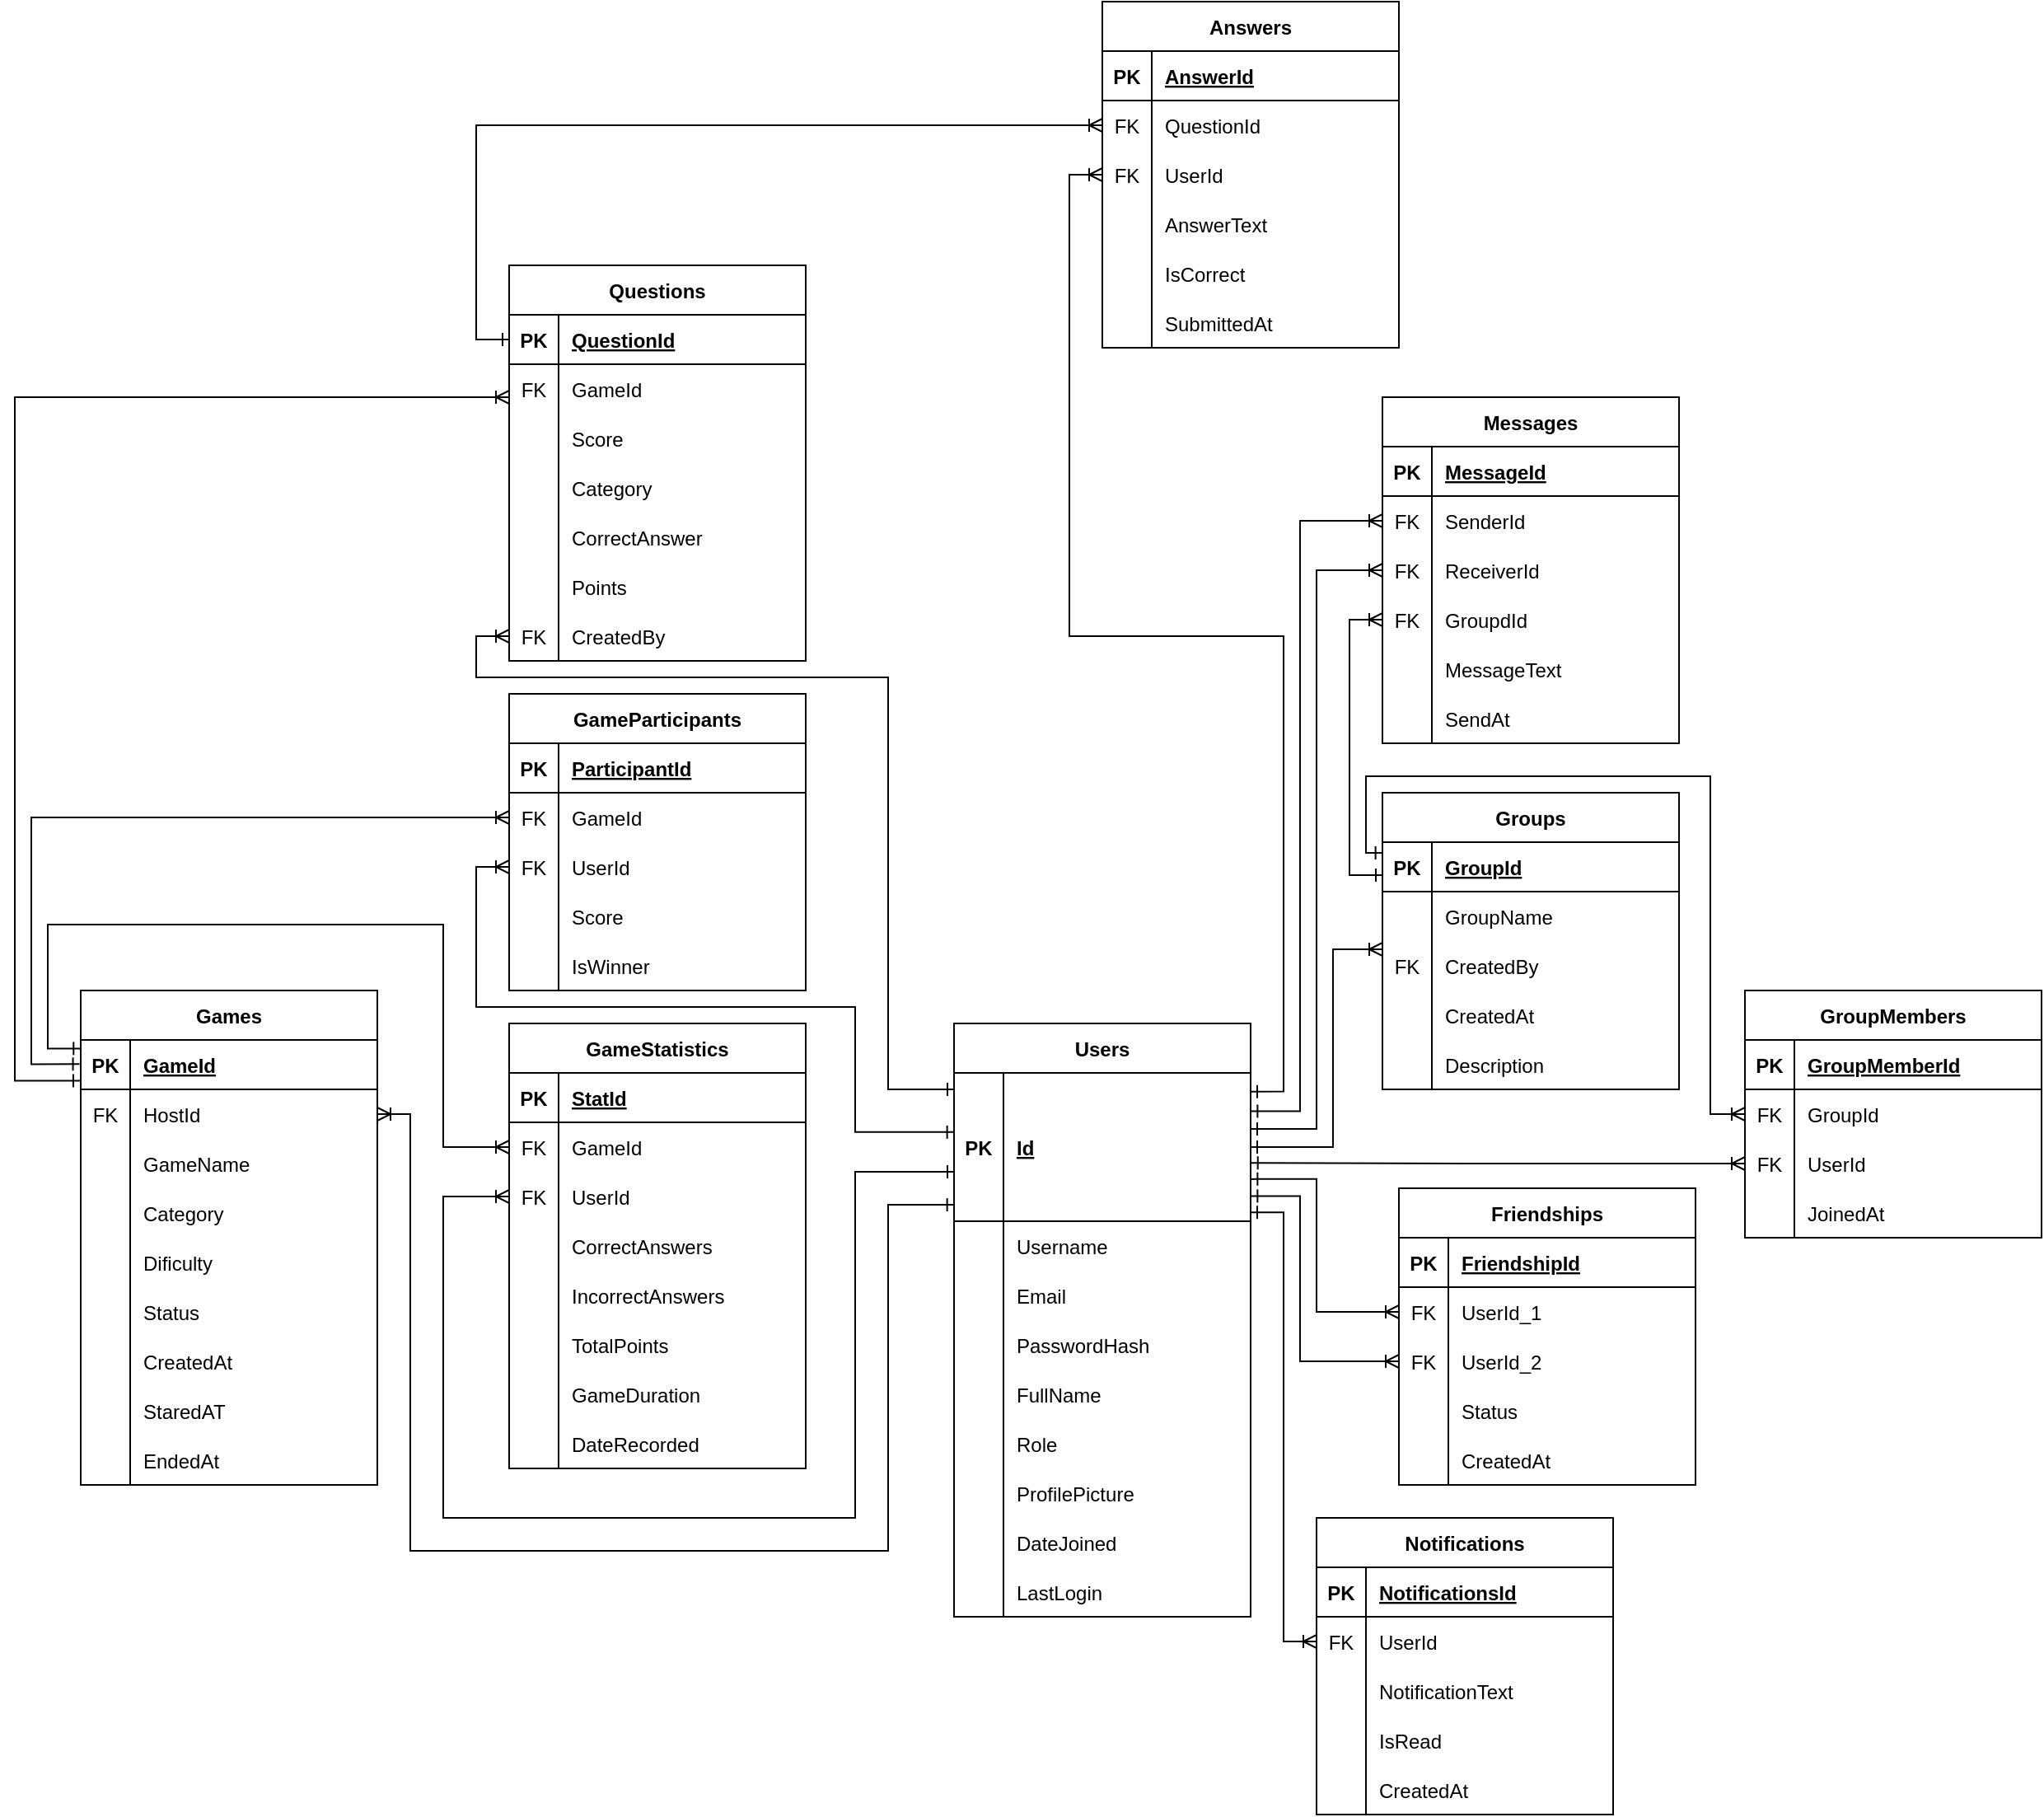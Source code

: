 <mxfile version="24.7.16">
  <diagram name="Page-1" id="-ow4DpQ6KdscyZ0m3crN">
    <mxGraphModel dx="1379" dy="786" grid="1" gridSize="10" guides="1" tooltips="1" connect="1" arrows="1" fold="1" page="1" pageScale="1" pageWidth="850" pageHeight="1100" math="0" shadow="0">
      <root>
        <mxCell id="0" />
        <mxCell id="1" parent="0" />
        <mxCell id="QbntezSMJUpKvvbms47N-1" value="Users" style="shape=table;startSize=30;container=1;collapsible=1;childLayout=tableLayout;fixedRows=1;rowLines=0;fontStyle=1;align=center;resizeLast=1;" vertex="1" parent="1">
          <mxGeometry x="880" y="930" width="180" height="360" as="geometry" />
        </mxCell>
        <mxCell id="QbntezSMJUpKvvbms47N-2" value="" style="shape=partialRectangle;collapsible=0;dropTarget=0;pointerEvents=0;fillColor=none;points=[[0,0.5],[1,0.5]];portConstraint=eastwest;top=0;left=0;right=0;bottom=1;" vertex="1" parent="QbntezSMJUpKvvbms47N-1">
          <mxGeometry y="30" width="180" height="90" as="geometry" />
        </mxCell>
        <mxCell id="QbntezSMJUpKvvbms47N-3" value="PK" style="shape=partialRectangle;overflow=hidden;connectable=0;fillColor=none;top=0;left=0;bottom=0;right=0;fontStyle=1;" vertex="1" parent="QbntezSMJUpKvvbms47N-2">
          <mxGeometry width="30" height="90" as="geometry">
            <mxRectangle width="30" height="90" as="alternateBounds" />
          </mxGeometry>
        </mxCell>
        <mxCell id="QbntezSMJUpKvvbms47N-4" value="Id" style="shape=partialRectangle;overflow=hidden;connectable=0;fillColor=none;top=0;left=0;bottom=0;right=0;align=left;spacingLeft=6;fontStyle=5;" vertex="1" parent="QbntezSMJUpKvvbms47N-2">
          <mxGeometry x="30" width="150" height="90" as="geometry">
            <mxRectangle width="150" height="90" as="alternateBounds" />
          </mxGeometry>
        </mxCell>
        <mxCell id="QbntezSMJUpKvvbms47N-5" value="" style="shape=partialRectangle;collapsible=0;dropTarget=0;pointerEvents=0;fillColor=none;points=[[0,0.5],[1,0.5]];portConstraint=eastwest;top=0;left=0;right=0;bottom=0;" vertex="1" parent="QbntezSMJUpKvvbms47N-1">
          <mxGeometry y="120" width="180" height="30" as="geometry" />
        </mxCell>
        <mxCell id="QbntezSMJUpKvvbms47N-6" value="" style="shape=partialRectangle;overflow=hidden;connectable=0;fillColor=none;top=0;left=0;bottom=0;right=0;" vertex="1" parent="QbntezSMJUpKvvbms47N-5">
          <mxGeometry width="30" height="30" as="geometry">
            <mxRectangle width="30" height="30" as="alternateBounds" />
          </mxGeometry>
        </mxCell>
        <mxCell id="QbntezSMJUpKvvbms47N-7" value="Username" style="shape=partialRectangle;overflow=hidden;connectable=0;fillColor=none;top=0;left=0;bottom=0;right=0;align=left;spacingLeft=6;" vertex="1" parent="QbntezSMJUpKvvbms47N-5">
          <mxGeometry x="30" width="150" height="30" as="geometry">
            <mxRectangle width="150" height="30" as="alternateBounds" />
          </mxGeometry>
        </mxCell>
        <mxCell id="QbntezSMJUpKvvbms47N-8" style="shape=partialRectangle;collapsible=0;dropTarget=0;pointerEvents=0;fillColor=none;points=[[0,0.5],[1,0.5]];portConstraint=eastwest;top=0;left=0;right=0;bottom=0;" vertex="1" parent="QbntezSMJUpKvvbms47N-1">
          <mxGeometry y="150" width="180" height="30" as="geometry" />
        </mxCell>
        <mxCell id="QbntezSMJUpKvvbms47N-9" style="shape=partialRectangle;overflow=hidden;connectable=0;fillColor=none;top=0;left=0;bottom=0;right=0;" vertex="1" parent="QbntezSMJUpKvvbms47N-8">
          <mxGeometry width="30" height="30" as="geometry">
            <mxRectangle width="30" height="30" as="alternateBounds" />
          </mxGeometry>
        </mxCell>
        <mxCell id="QbntezSMJUpKvvbms47N-10" value="Email" style="shape=partialRectangle;overflow=hidden;connectable=0;fillColor=none;top=0;left=0;bottom=0;right=0;align=left;spacingLeft=6;" vertex="1" parent="QbntezSMJUpKvvbms47N-8">
          <mxGeometry x="30" width="150" height="30" as="geometry">
            <mxRectangle width="150" height="30" as="alternateBounds" />
          </mxGeometry>
        </mxCell>
        <mxCell id="QbntezSMJUpKvvbms47N-11" style="shape=partialRectangle;collapsible=0;dropTarget=0;pointerEvents=0;fillColor=none;points=[[0,0.5],[1,0.5]];portConstraint=eastwest;top=0;left=0;right=0;bottom=0;" vertex="1" parent="QbntezSMJUpKvvbms47N-1">
          <mxGeometry y="180" width="180" height="30" as="geometry" />
        </mxCell>
        <mxCell id="QbntezSMJUpKvvbms47N-12" style="shape=partialRectangle;overflow=hidden;connectable=0;fillColor=none;top=0;left=0;bottom=0;right=0;" vertex="1" parent="QbntezSMJUpKvvbms47N-11">
          <mxGeometry width="30" height="30" as="geometry">
            <mxRectangle width="30" height="30" as="alternateBounds" />
          </mxGeometry>
        </mxCell>
        <mxCell id="QbntezSMJUpKvvbms47N-13" value="PasswordHash" style="shape=partialRectangle;overflow=hidden;connectable=0;fillColor=none;top=0;left=0;bottom=0;right=0;align=left;spacingLeft=6;" vertex="1" parent="QbntezSMJUpKvvbms47N-11">
          <mxGeometry x="30" width="150" height="30" as="geometry">
            <mxRectangle width="150" height="30" as="alternateBounds" />
          </mxGeometry>
        </mxCell>
        <mxCell id="QbntezSMJUpKvvbms47N-14" style="shape=partialRectangle;collapsible=0;dropTarget=0;pointerEvents=0;fillColor=none;points=[[0,0.5],[1,0.5]];portConstraint=eastwest;top=0;left=0;right=0;bottom=0;" vertex="1" parent="QbntezSMJUpKvvbms47N-1">
          <mxGeometry y="210" width="180" height="30" as="geometry" />
        </mxCell>
        <mxCell id="QbntezSMJUpKvvbms47N-15" style="shape=partialRectangle;overflow=hidden;connectable=0;fillColor=none;top=0;left=0;bottom=0;right=0;" vertex="1" parent="QbntezSMJUpKvvbms47N-14">
          <mxGeometry width="30" height="30" as="geometry">
            <mxRectangle width="30" height="30" as="alternateBounds" />
          </mxGeometry>
        </mxCell>
        <mxCell id="QbntezSMJUpKvvbms47N-16" value="FullName" style="shape=partialRectangle;overflow=hidden;connectable=0;fillColor=none;top=0;left=0;bottom=0;right=0;align=left;spacingLeft=6;" vertex="1" parent="QbntezSMJUpKvvbms47N-14">
          <mxGeometry x="30" width="150" height="30" as="geometry">
            <mxRectangle width="150" height="30" as="alternateBounds" />
          </mxGeometry>
        </mxCell>
        <mxCell id="QbntezSMJUpKvvbms47N-17" style="shape=partialRectangle;collapsible=0;dropTarget=0;pointerEvents=0;fillColor=none;points=[[0,0.5],[1,0.5]];portConstraint=eastwest;top=0;left=0;right=0;bottom=0;" vertex="1" parent="QbntezSMJUpKvvbms47N-1">
          <mxGeometry y="240" width="180" height="30" as="geometry" />
        </mxCell>
        <mxCell id="QbntezSMJUpKvvbms47N-18" style="shape=partialRectangle;overflow=hidden;connectable=0;fillColor=none;top=0;left=0;bottom=0;right=0;" vertex="1" parent="QbntezSMJUpKvvbms47N-17">
          <mxGeometry width="30" height="30" as="geometry">
            <mxRectangle width="30" height="30" as="alternateBounds" />
          </mxGeometry>
        </mxCell>
        <mxCell id="QbntezSMJUpKvvbms47N-19" value="Role   " style="shape=partialRectangle;overflow=hidden;connectable=0;fillColor=none;top=0;left=0;bottom=0;right=0;align=left;spacingLeft=6;" vertex="1" parent="QbntezSMJUpKvvbms47N-17">
          <mxGeometry x="30" width="150" height="30" as="geometry">
            <mxRectangle width="150" height="30" as="alternateBounds" />
          </mxGeometry>
        </mxCell>
        <mxCell id="QbntezSMJUpKvvbms47N-20" style="shape=partialRectangle;collapsible=0;dropTarget=0;pointerEvents=0;fillColor=none;points=[[0,0.5],[1,0.5]];portConstraint=eastwest;top=0;left=0;right=0;bottom=0;" vertex="1" parent="QbntezSMJUpKvvbms47N-1">
          <mxGeometry y="270" width="180" height="30" as="geometry" />
        </mxCell>
        <mxCell id="QbntezSMJUpKvvbms47N-21" style="shape=partialRectangle;overflow=hidden;connectable=0;fillColor=none;top=0;left=0;bottom=0;right=0;" vertex="1" parent="QbntezSMJUpKvvbms47N-20">
          <mxGeometry width="30" height="30" as="geometry">
            <mxRectangle width="30" height="30" as="alternateBounds" />
          </mxGeometry>
        </mxCell>
        <mxCell id="QbntezSMJUpKvvbms47N-22" value="ProfilePicture" style="shape=partialRectangle;overflow=hidden;connectable=0;fillColor=none;top=0;left=0;bottom=0;right=0;align=left;spacingLeft=6;" vertex="1" parent="QbntezSMJUpKvvbms47N-20">
          <mxGeometry x="30" width="150" height="30" as="geometry">
            <mxRectangle width="150" height="30" as="alternateBounds" />
          </mxGeometry>
        </mxCell>
        <mxCell id="QbntezSMJUpKvvbms47N-23" style="shape=partialRectangle;collapsible=0;dropTarget=0;pointerEvents=0;fillColor=none;points=[[0,0.5],[1,0.5]];portConstraint=eastwest;top=0;left=0;right=0;bottom=0;" vertex="1" parent="QbntezSMJUpKvvbms47N-1">
          <mxGeometry y="300" width="180" height="30" as="geometry" />
        </mxCell>
        <mxCell id="QbntezSMJUpKvvbms47N-24" style="shape=partialRectangle;overflow=hidden;connectable=0;fillColor=none;top=0;left=0;bottom=0;right=0;" vertex="1" parent="QbntezSMJUpKvvbms47N-23">
          <mxGeometry width="30" height="30" as="geometry">
            <mxRectangle width="30" height="30" as="alternateBounds" />
          </mxGeometry>
        </mxCell>
        <mxCell id="QbntezSMJUpKvvbms47N-25" value="DateJoined" style="shape=partialRectangle;overflow=hidden;connectable=0;fillColor=none;top=0;left=0;bottom=0;right=0;align=left;spacingLeft=6;" vertex="1" parent="QbntezSMJUpKvvbms47N-23">
          <mxGeometry x="30" width="150" height="30" as="geometry">
            <mxRectangle width="150" height="30" as="alternateBounds" />
          </mxGeometry>
        </mxCell>
        <mxCell id="QbntezSMJUpKvvbms47N-26" style="shape=partialRectangle;collapsible=0;dropTarget=0;pointerEvents=0;fillColor=none;points=[[0,0.5],[1,0.5]];portConstraint=eastwest;top=0;left=0;right=0;bottom=0;" vertex="1" parent="QbntezSMJUpKvvbms47N-1">
          <mxGeometry y="330" width="180" height="30" as="geometry" />
        </mxCell>
        <mxCell id="QbntezSMJUpKvvbms47N-27" style="shape=partialRectangle;overflow=hidden;connectable=0;fillColor=none;top=0;left=0;bottom=0;right=0;" vertex="1" parent="QbntezSMJUpKvvbms47N-26">
          <mxGeometry width="30" height="30" as="geometry">
            <mxRectangle width="30" height="30" as="alternateBounds" />
          </mxGeometry>
        </mxCell>
        <mxCell id="QbntezSMJUpKvvbms47N-28" value="LastLogin" style="shape=partialRectangle;overflow=hidden;connectable=0;fillColor=none;top=0;left=0;bottom=0;right=0;align=left;spacingLeft=6;" vertex="1" parent="QbntezSMJUpKvvbms47N-26">
          <mxGeometry x="30" width="150" height="30" as="geometry">
            <mxRectangle width="150" height="30" as="alternateBounds" />
          </mxGeometry>
        </mxCell>
        <mxCell id="QbntezSMJUpKvvbms47N-29" value="Games" style="shape=table;startSize=30;container=1;collapsible=1;childLayout=tableLayout;fixedRows=1;rowLines=0;fontStyle=1;align=center;resizeLast=1;" vertex="1" parent="1">
          <mxGeometry x="350" y="910" width="180" height="300" as="geometry" />
        </mxCell>
        <mxCell id="QbntezSMJUpKvvbms47N-30" value="" style="shape=partialRectangle;collapsible=0;dropTarget=0;pointerEvents=0;fillColor=none;points=[[0,0.5],[1,0.5]];portConstraint=eastwest;top=0;left=0;right=0;bottom=1;" vertex="1" parent="QbntezSMJUpKvvbms47N-29">
          <mxGeometry y="30" width="180" height="30" as="geometry" />
        </mxCell>
        <mxCell id="QbntezSMJUpKvvbms47N-31" value="PK" style="shape=partialRectangle;overflow=hidden;connectable=0;fillColor=none;top=0;left=0;bottom=0;right=0;fontStyle=1;" vertex="1" parent="QbntezSMJUpKvvbms47N-30">
          <mxGeometry width="30" height="30" as="geometry">
            <mxRectangle width="30" height="30" as="alternateBounds" />
          </mxGeometry>
        </mxCell>
        <mxCell id="QbntezSMJUpKvvbms47N-32" value="GameId" style="shape=partialRectangle;overflow=hidden;connectable=0;fillColor=none;top=0;left=0;bottom=0;right=0;align=left;spacingLeft=6;fontStyle=5;" vertex="1" parent="QbntezSMJUpKvvbms47N-30">
          <mxGeometry x="30" width="150" height="30" as="geometry">
            <mxRectangle width="150" height="30" as="alternateBounds" />
          </mxGeometry>
        </mxCell>
        <mxCell id="QbntezSMJUpKvvbms47N-33" value="" style="shape=partialRectangle;collapsible=0;dropTarget=0;pointerEvents=0;fillColor=none;points=[[0,0.5],[1,0.5]];portConstraint=eastwest;top=0;left=0;right=0;bottom=0;" vertex="1" parent="QbntezSMJUpKvvbms47N-29">
          <mxGeometry y="60" width="180" height="30" as="geometry" />
        </mxCell>
        <mxCell id="QbntezSMJUpKvvbms47N-34" value="FK" style="shape=partialRectangle;overflow=hidden;connectable=0;fillColor=none;top=0;left=0;bottom=0;right=0;" vertex="1" parent="QbntezSMJUpKvvbms47N-33">
          <mxGeometry width="30" height="30" as="geometry">
            <mxRectangle width="30" height="30" as="alternateBounds" />
          </mxGeometry>
        </mxCell>
        <mxCell id="QbntezSMJUpKvvbms47N-35" value="HostId" style="shape=partialRectangle;overflow=hidden;connectable=0;fillColor=none;top=0;left=0;bottom=0;right=0;align=left;spacingLeft=6;" vertex="1" parent="QbntezSMJUpKvvbms47N-33">
          <mxGeometry x="30" width="150" height="30" as="geometry">
            <mxRectangle width="150" height="30" as="alternateBounds" />
          </mxGeometry>
        </mxCell>
        <mxCell id="QbntezSMJUpKvvbms47N-36" style="shape=partialRectangle;collapsible=0;dropTarget=0;pointerEvents=0;fillColor=none;points=[[0,0.5],[1,0.5]];portConstraint=eastwest;top=0;left=0;right=0;bottom=0;" vertex="1" parent="QbntezSMJUpKvvbms47N-29">
          <mxGeometry y="90" width="180" height="30" as="geometry" />
        </mxCell>
        <mxCell id="QbntezSMJUpKvvbms47N-37" style="shape=partialRectangle;overflow=hidden;connectable=0;fillColor=none;top=0;left=0;bottom=0;right=0;" vertex="1" parent="QbntezSMJUpKvvbms47N-36">
          <mxGeometry width="30" height="30" as="geometry">
            <mxRectangle width="30" height="30" as="alternateBounds" />
          </mxGeometry>
        </mxCell>
        <mxCell id="QbntezSMJUpKvvbms47N-38" value="GameName" style="shape=partialRectangle;overflow=hidden;connectable=0;fillColor=none;top=0;left=0;bottom=0;right=0;align=left;spacingLeft=6;" vertex="1" parent="QbntezSMJUpKvvbms47N-36">
          <mxGeometry x="30" width="150" height="30" as="geometry">
            <mxRectangle width="150" height="30" as="alternateBounds" />
          </mxGeometry>
        </mxCell>
        <mxCell id="QbntezSMJUpKvvbms47N-39" style="shape=partialRectangle;collapsible=0;dropTarget=0;pointerEvents=0;fillColor=none;points=[[0,0.5],[1,0.5]];portConstraint=eastwest;top=0;left=0;right=0;bottom=0;" vertex="1" parent="QbntezSMJUpKvvbms47N-29">
          <mxGeometry y="120" width="180" height="30" as="geometry" />
        </mxCell>
        <mxCell id="QbntezSMJUpKvvbms47N-40" style="shape=partialRectangle;overflow=hidden;connectable=0;fillColor=none;top=0;left=0;bottom=0;right=0;" vertex="1" parent="QbntezSMJUpKvvbms47N-39">
          <mxGeometry width="30" height="30" as="geometry">
            <mxRectangle width="30" height="30" as="alternateBounds" />
          </mxGeometry>
        </mxCell>
        <mxCell id="QbntezSMJUpKvvbms47N-41" value="Category" style="shape=partialRectangle;overflow=hidden;connectable=0;fillColor=none;top=0;left=0;bottom=0;right=0;align=left;spacingLeft=6;" vertex="1" parent="QbntezSMJUpKvvbms47N-39">
          <mxGeometry x="30" width="150" height="30" as="geometry">
            <mxRectangle width="150" height="30" as="alternateBounds" />
          </mxGeometry>
        </mxCell>
        <mxCell id="QbntezSMJUpKvvbms47N-42" style="shape=partialRectangle;collapsible=0;dropTarget=0;pointerEvents=0;fillColor=none;points=[[0,0.5],[1,0.5]];portConstraint=eastwest;top=0;left=0;right=0;bottom=0;" vertex="1" parent="QbntezSMJUpKvvbms47N-29">
          <mxGeometry y="150" width="180" height="30" as="geometry" />
        </mxCell>
        <mxCell id="QbntezSMJUpKvvbms47N-43" style="shape=partialRectangle;overflow=hidden;connectable=0;fillColor=none;top=0;left=0;bottom=0;right=0;" vertex="1" parent="QbntezSMJUpKvvbms47N-42">
          <mxGeometry width="30" height="30" as="geometry">
            <mxRectangle width="30" height="30" as="alternateBounds" />
          </mxGeometry>
        </mxCell>
        <mxCell id="QbntezSMJUpKvvbms47N-44" value="Dificulty" style="shape=partialRectangle;overflow=hidden;connectable=0;fillColor=none;top=0;left=0;bottom=0;right=0;align=left;spacingLeft=6;" vertex="1" parent="QbntezSMJUpKvvbms47N-42">
          <mxGeometry x="30" width="150" height="30" as="geometry">
            <mxRectangle width="150" height="30" as="alternateBounds" />
          </mxGeometry>
        </mxCell>
        <mxCell id="QbntezSMJUpKvvbms47N-45" style="shape=partialRectangle;collapsible=0;dropTarget=0;pointerEvents=0;fillColor=none;points=[[0,0.5],[1,0.5]];portConstraint=eastwest;top=0;left=0;right=0;bottom=0;" vertex="1" parent="QbntezSMJUpKvvbms47N-29">
          <mxGeometry y="180" width="180" height="30" as="geometry" />
        </mxCell>
        <mxCell id="QbntezSMJUpKvvbms47N-46" style="shape=partialRectangle;overflow=hidden;connectable=0;fillColor=none;top=0;left=0;bottom=0;right=0;" vertex="1" parent="QbntezSMJUpKvvbms47N-45">
          <mxGeometry width="30" height="30" as="geometry">
            <mxRectangle width="30" height="30" as="alternateBounds" />
          </mxGeometry>
        </mxCell>
        <mxCell id="QbntezSMJUpKvvbms47N-47" value="Status" style="shape=partialRectangle;overflow=hidden;connectable=0;fillColor=none;top=0;left=0;bottom=0;right=0;align=left;spacingLeft=6;" vertex="1" parent="QbntezSMJUpKvvbms47N-45">
          <mxGeometry x="30" width="150" height="30" as="geometry">
            <mxRectangle width="150" height="30" as="alternateBounds" />
          </mxGeometry>
        </mxCell>
        <mxCell id="QbntezSMJUpKvvbms47N-48" style="shape=partialRectangle;collapsible=0;dropTarget=0;pointerEvents=0;fillColor=none;points=[[0,0.5],[1,0.5]];portConstraint=eastwest;top=0;left=0;right=0;bottom=0;" vertex="1" parent="QbntezSMJUpKvvbms47N-29">
          <mxGeometry y="210" width="180" height="30" as="geometry" />
        </mxCell>
        <mxCell id="QbntezSMJUpKvvbms47N-49" style="shape=partialRectangle;overflow=hidden;connectable=0;fillColor=none;top=0;left=0;bottom=0;right=0;" vertex="1" parent="QbntezSMJUpKvvbms47N-48">
          <mxGeometry width="30" height="30" as="geometry">
            <mxRectangle width="30" height="30" as="alternateBounds" />
          </mxGeometry>
        </mxCell>
        <mxCell id="QbntezSMJUpKvvbms47N-50" value="CreatedAt" style="shape=partialRectangle;overflow=hidden;connectable=0;fillColor=none;top=0;left=0;bottom=0;right=0;align=left;spacingLeft=6;" vertex="1" parent="QbntezSMJUpKvvbms47N-48">
          <mxGeometry x="30" width="150" height="30" as="geometry">
            <mxRectangle width="150" height="30" as="alternateBounds" />
          </mxGeometry>
        </mxCell>
        <mxCell id="QbntezSMJUpKvvbms47N-51" style="shape=partialRectangle;collapsible=0;dropTarget=0;pointerEvents=0;fillColor=none;points=[[0,0.5],[1,0.5]];portConstraint=eastwest;top=0;left=0;right=0;bottom=0;" vertex="1" parent="QbntezSMJUpKvvbms47N-29">
          <mxGeometry y="240" width="180" height="30" as="geometry" />
        </mxCell>
        <mxCell id="QbntezSMJUpKvvbms47N-52" style="shape=partialRectangle;overflow=hidden;connectable=0;fillColor=none;top=0;left=0;bottom=0;right=0;" vertex="1" parent="QbntezSMJUpKvvbms47N-51">
          <mxGeometry width="30" height="30" as="geometry">
            <mxRectangle width="30" height="30" as="alternateBounds" />
          </mxGeometry>
        </mxCell>
        <mxCell id="QbntezSMJUpKvvbms47N-53" value="StaredAT    " style="shape=partialRectangle;overflow=hidden;connectable=0;fillColor=none;top=0;left=0;bottom=0;right=0;align=left;spacingLeft=6;" vertex="1" parent="QbntezSMJUpKvvbms47N-51">
          <mxGeometry x="30" width="150" height="30" as="geometry">
            <mxRectangle width="150" height="30" as="alternateBounds" />
          </mxGeometry>
        </mxCell>
        <mxCell id="QbntezSMJUpKvvbms47N-54" style="shape=partialRectangle;collapsible=0;dropTarget=0;pointerEvents=0;fillColor=none;points=[[0,0.5],[1,0.5]];portConstraint=eastwest;top=0;left=0;right=0;bottom=0;" vertex="1" parent="QbntezSMJUpKvvbms47N-29">
          <mxGeometry y="270" width="180" height="30" as="geometry" />
        </mxCell>
        <mxCell id="QbntezSMJUpKvvbms47N-55" style="shape=partialRectangle;overflow=hidden;connectable=0;fillColor=none;top=0;left=0;bottom=0;right=0;" vertex="1" parent="QbntezSMJUpKvvbms47N-54">
          <mxGeometry width="30" height="30" as="geometry">
            <mxRectangle width="30" height="30" as="alternateBounds" />
          </mxGeometry>
        </mxCell>
        <mxCell id="QbntezSMJUpKvvbms47N-56" value="EndedAt" style="shape=partialRectangle;overflow=hidden;connectable=0;fillColor=none;top=0;left=0;bottom=0;right=0;align=left;spacingLeft=6;" vertex="1" parent="QbntezSMJUpKvvbms47N-54">
          <mxGeometry x="30" width="150" height="30" as="geometry">
            <mxRectangle width="150" height="30" as="alternateBounds" />
          </mxGeometry>
        </mxCell>
        <mxCell id="QbntezSMJUpKvvbms47N-57" value="GameParticipants" style="shape=table;startSize=30;container=1;collapsible=1;childLayout=tableLayout;fixedRows=1;rowLines=0;fontStyle=1;align=center;resizeLast=1;" vertex="1" parent="1">
          <mxGeometry x="610" y="730" width="180" height="180" as="geometry" />
        </mxCell>
        <mxCell id="QbntezSMJUpKvvbms47N-58" value="" style="shape=partialRectangle;collapsible=0;dropTarget=0;pointerEvents=0;fillColor=none;points=[[0,0.5],[1,0.5]];portConstraint=eastwest;top=0;left=0;right=0;bottom=1;" vertex="1" parent="QbntezSMJUpKvvbms47N-57">
          <mxGeometry y="30" width="180" height="30" as="geometry" />
        </mxCell>
        <mxCell id="QbntezSMJUpKvvbms47N-59" value="PK" style="shape=partialRectangle;overflow=hidden;connectable=0;fillColor=none;top=0;left=0;bottom=0;right=0;fontStyle=1;" vertex="1" parent="QbntezSMJUpKvvbms47N-58">
          <mxGeometry width="30" height="30" as="geometry">
            <mxRectangle width="30" height="30" as="alternateBounds" />
          </mxGeometry>
        </mxCell>
        <mxCell id="QbntezSMJUpKvvbms47N-60" value="ParticipantId" style="shape=partialRectangle;overflow=hidden;connectable=0;fillColor=none;top=0;left=0;bottom=0;right=0;align=left;spacingLeft=6;fontStyle=5;" vertex="1" parent="QbntezSMJUpKvvbms47N-58">
          <mxGeometry x="30" width="150" height="30" as="geometry">
            <mxRectangle width="150" height="30" as="alternateBounds" />
          </mxGeometry>
        </mxCell>
        <mxCell id="QbntezSMJUpKvvbms47N-61" value="" style="shape=partialRectangle;collapsible=0;dropTarget=0;pointerEvents=0;fillColor=none;points=[[0,0.5],[1,0.5]];portConstraint=eastwest;top=0;left=0;right=0;bottom=0;" vertex="1" parent="QbntezSMJUpKvvbms47N-57">
          <mxGeometry y="60" width="180" height="30" as="geometry" />
        </mxCell>
        <mxCell id="QbntezSMJUpKvvbms47N-62" value="FK" style="shape=partialRectangle;overflow=hidden;connectable=0;fillColor=none;top=0;left=0;bottom=0;right=0;" vertex="1" parent="QbntezSMJUpKvvbms47N-61">
          <mxGeometry width="30" height="30" as="geometry">
            <mxRectangle width="30" height="30" as="alternateBounds" />
          </mxGeometry>
        </mxCell>
        <mxCell id="QbntezSMJUpKvvbms47N-63" value="GameId" style="shape=partialRectangle;overflow=hidden;connectable=0;fillColor=none;top=0;left=0;bottom=0;right=0;align=left;spacingLeft=6;" vertex="1" parent="QbntezSMJUpKvvbms47N-61">
          <mxGeometry x="30" width="150" height="30" as="geometry">
            <mxRectangle width="150" height="30" as="alternateBounds" />
          </mxGeometry>
        </mxCell>
        <mxCell id="QbntezSMJUpKvvbms47N-64" style="shape=partialRectangle;collapsible=0;dropTarget=0;pointerEvents=0;fillColor=none;points=[[0,0.5],[1,0.5]];portConstraint=eastwest;top=0;left=0;right=0;bottom=0;" vertex="1" parent="QbntezSMJUpKvvbms47N-57">
          <mxGeometry y="90" width="180" height="30" as="geometry" />
        </mxCell>
        <mxCell id="QbntezSMJUpKvvbms47N-65" value="FK" style="shape=partialRectangle;overflow=hidden;connectable=0;fillColor=none;top=0;left=0;bottom=0;right=0;" vertex="1" parent="QbntezSMJUpKvvbms47N-64">
          <mxGeometry width="30" height="30" as="geometry">
            <mxRectangle width="30" height="30" as="alternateBounds" />
          </mxGeometry>
        </mxCell>
        <mxCell id="QbntezSMJUpKvvbms47N-66" value="UserId" style="shape=partialRectangle;overflow=hidden;connectable=0;fillColor=none;top=0;left=0;bottom=0;right=0;align=left;spacingLeft=6;" vertex="1" parent="QbntezSMJUpKvvbms47N-64">
          <mxGeometry x="30" width="150" height="30" as="geometry">
            <mxRectangle width="150" height="30" as="alternateBounds" />
          </mxGeometry>
        </mxCell>
        <mxCell id="QbntezSMJUpKvvbms47N-67" style="shape=partialRectangle;collapsible=0;dropTarget=0;pointerEvents=0;fillColor=none;points=[[0,0.5],[1,0.5]];portConstraint=eastwest;top=0;left=0;right=0;bottom=0;" vertex="1" parent="QbntezSMJUpKvvbms47N-57">
          <mxGeometry y="120" width="180" height="30" as="geometry" />
        </mxCell>
        <mxCell id="QbntezSMJUpKvvbms47N-68" style="shape=partialRectangle;overflow=hidden;connectable=0;fillColor=none;top=0;left=0;bottom=0;right=0;" vertex="1" parent="QbntezSMJUpKvvbms47N-67">
          <mxGeometry width="30" height="30" as="geometry">
            <mxRectangle width="30" height="30" as="alternateBounds" />
          </mxGeometry>
        </mxCell>
        <mxCell id="QbntezSMJUpKvvbms47N-69" value="Score" style="shape=partialRectangle;overflow=hidden;connectable=0;fillColor=none;top=0;left=0;bottom=0;right=0;align=left;spacingLeft=6;" vertex="1" parent="QbntezSMJUpKvvbms47N-67">
          <mxGeometry x="30" width="150" height="30" as="geometry">
            <mxRectangle width="150" height="30" as="alternateBounds" />
          </mxGeometry>
        </mxCell>
        <mxCell id="QbntezSMJUpKvvbms47N-70" style="shape=partialRectangle;collapsible=0;dropTarget=0;pointerEvents=0;fillColor=none;points=[[0,0.5],[1,0.5]];portConstraint=eastwest;top=0;left=0;right=0;bottom=0;" vertex="1" parent="QbntezSMJUpKvvbms47N-57">
          <mxGeometry y="150" width="180" height="30" as="geometry" />
        </mxCell>
        <mxCell id="QbntezSMJUpKvvbms47N-71" style="shape=partialRectangle;overflow=hidden;connectable=0;fillColor=none;top=0;left=0;bottom=0;right=0;" vertex="1" parent="QbntezSMJUpKvvbms47N-70">
          <mxGeometry width="30" height="30" as="geometry">
            <mxRectangle width="30" height="30" as="alternateBounds" />
          </mxGeometry>
        </mxCell>
        <mxCell id="QbntezSMJUpKvvbms47N-72" value="IsWinner" style="shape=partialRectangle;overflow=hidden;connectable=0;fillColor=none;top=0;left=0;bottom=0;right=0;align=left;spacingLeft=6;" vertex="1" parent="QbntezSMJUpKvvbms47N-70">
          <mxGeometry x="30" width="150" height="30" as="geometry">
            <mxRectangle width="150" height="30" as="alternateBounds" />
          </mxGeometry>
        </mxCell>
        <mxCell id="QbntezSMJUpKvvbms47N-73" value="Questions" style="shape=table;startSize=30;container=1;collapsible=1;childLayout=tableLayout;fixedRows=1;rowLines=0;fontStyle=1;align=center;resizeLast=1;" vertex="1" parent="1">
          <mxGeometry x="610" y="470" width="180" height="240" as="geometry" />
        </mxCell>
        <mxCell id="QbntezSMJUpKvvbms47N-74" value="" style="shape=partialRectangle;collapsible=0;dropTarget=0;pointerEvents=0;fillColor=none;points=[[0,0.5],[1,0.5]];portConstraint=eastwest;top=0;left=0;right=0;bottom=1;" vertex="1" parent="QbntezSMJUpKvvbms47N-73">
          <mxGeometry y="30" width="180" height="30" as="geometry" />
        </mxCell>
        <mxCell id="QbntezSMJUpKvvbms47N-75" value="PK" style="shape=partialRectangle;overflow=hidden;connectable=0;fillColor=none;top=0;left=0;bottom=0;right=0;fontStyle=1;" vertex="1" parent="QbntezSMJUpKvvbms47N-74">
          <mxGeometry width="30" height="30" as="geometry">
            <mxRectangle width="30" height="30" as="alternateBounds" />
          </mxGeometry>
        </mxCell>
        <mxCell id="QbntezSMJUpKvvbms47N-76" value="QuestionId" style="shape=partialRectangle;overflow=hidden;connectable=0;fillColor=none;top=0;left=0;bottom=0;right=0;align=left;spacingLeft=6;fontStyle=5;" vertex="1" parent="QbntezSMJUpKvvbms47N-74">
          <mxGeometry x="30" width="150" height="30" as="geometry">
            <mxRectangle width="150" height="30" as="alternateBounds" />
          </mxGeometry>
        </mxCell>
        <mxCell id="QbntezSMJUpKvvbms47N-77" style="shape=partialRectangle;collapsible=0;dropTarget=0;pointerEvents=0;fillColor=none;points=[[0,0.5],[1,0.5]];portConstraint=eastwest;top=0;left=0;right=0;bottom=0;" vertex="1" parent="QbntezSMJUpKvvbms47N-73">
          <mxGeometry y="60" width="180" height="30" as="geometry" />
        </mxCell>
        <mxCell id="QbntezSMJUpKvvbms47N-78" value="FK" style="shape=partialRectangle;overflow=hidden;connectable=0;fillColor=none;top=0;left=0;bottom=0;right=0;" vertex="1" parent="QbntezSMJUpKvvbms47N-77">
          <mxGeometry width="30" height="30" as="geometry">
            <mxRectangle width="30" height="30" as="alternateBounds" />
          </mxGeometry>
        </mxCell>
        <mxCell id="QbntezSMJUpKvvbms47N-79" value="GameId" style="shape=partialRectangle;overflow=hidden;connectable=0;fillColor=none;top=0;left=0;bottom=0;right=0;align=left;spacingLeft=6;" vertex="1" parent="QbntezSMJUpKvvbms47N-77">
          <mxGeometry x="30" width="150" height="30" as="geometry">
            <mxRectangle width="150" height="30" as="alternateBounds" />
          </mxGeometry>
        </mxCell>
        <mxCell id="QbntezSMJUpKvvbms47N-80" style="shape=partialRectangle;collapsible=0;dropTarget=0;pointerEvents=0;fillColor=none;points=[[0,0.5],[1,0.5]];portConstraint=eastwest;top=0;left=0;right=0;bottom=0;" vertex="1" parent="QbntezSMJUpKvvbms47N-73">
          <mxGeometry y="90" width="180" height="30" as="geometry" />
        </mxCell>
        <mxCell id="QbntezSMJUpKvvbms47N-81" style="shape=partialRectangle;overflow=hidden;connectable=0;fillColor=none;top=0;left=0;bottom=0;right=0;" vertex="1" parent="QbntezSMJUpKvvbms47N-80">
          <mxGeometry width="30" height="30" as="geometry">
            <mxRectangle width="30" height="30" as="alternateBounds" />
          </mxGeometry>
        </mxCell>
        <mxCell id="QbntezSMJUpKvvbms47N-82" value="Score" style="shape=partialRectangle;overflow=hidden;connectable=0;fillColor=none;top=0;left=0;bottom=0;right=0;align=left;spacingLeft=6;" vertex="1" parent="QbntezSMJUpKvvbms47N-80">
          <mxGeometry x="30" width="150" height="30" as="geometry">
            <mxRectangle width="150" height="30" as="alternateBounds" />
          </mxGeometry>
        </mxCell>
        <mxCell id="QbntezSMJUpKvvbms47N-83" style="shape=partialRectangle;collapsible=0;dropTarget=0;pointerEvents=0;fillColor=none;points=[[0,0.5],[1,0.5]];portConstraint=eastwest;top=0;left=0;right=0;bottom=0;" vertex="1" parent="QbntezSMJUpKvvbms47N-73">
          <mxGeometry y="120" width="180" height="30" as="geometry" />
        </mxCell>
        <mxCell id="QbntezSMJUpKvvbms47N-84" style="shape=partialRectangle;overflow=hidden;connectable=0;fillColor=none;top=0;left=0;bottom=0;right=0;" vertex="1" parent="QbntezSMJUpKvvbms47N-83">
          <mxGeometry width="30" height="30" as="geometry">
            <mxRectangle width="30" height="30" as="alternateBounds" />
          </mxGeometry>
        </mxCell>
        <mxCell id="QbntezSMJUpKvvbms47N-85" value="Category" style="shape=partialRectangle;overflow=hidden;connectable=0;fillColor=none;top=0;left=0;bottom=0;right=0;align=left;spacingLeft=6;" vertex="1" parent="QbntezSMJUpKvvbms47N-83">
          <mxGeometry x="30" width="150" height="30" as="geometry">
            <mxRectangle width="150" height="30" as="alternateBounds" />
          </mxGeometry>
        </mxCell>
        <mxCell id="QbntezSMJUpKvvbms47N-86" style="shape=partialRectangle;collapsible=0;dropTarget=0;pointerEvents=0;fillColor=none;points=[[0,0.5],[1,0.5]];portConstraint=eastwest;top=0;left=0;right=0;bottom=0;" vertex="1" parent="QbntezSMJUpKvvbms47N-73">
          <mxGeometry y="150" width="180" height="30" as="geometry" />
        </mxCell>
        <mxCell id="QbntezSMJUpKvvbms47N-87" style="shape=partialRectangle;overflow=hidden;connectable=0;fillColor=none;top=0;left=0;bottom=0;right=0;" vertex="1" parent="QbntezSMJUpKvvbms47N-86">
          <mxGeometry width="30" height="30" as="geometry">
            <mxRectangle width="30" height="30" as="alternateBounds" />
          </mxGeometry>
        </mxCell>
        <mxCell id="QbntezSMJUpKvvbms47N-88" value="CorrectAnswer" style="shape=partialRectangle;overflow=hidden;connectable=0;fillColor=none;top=0;left=0;bottom=0;right=0;align=left;spacingLeft=6;" vertex="1" parent="QbntezSMJUpKvvbms47N-86">
          <mxGeometry x="30" width="150" height="30" as="geometry">
            <mxRectangle width="150" height="30" as="alternateBounds" />
          </mxGeometry>
        </mxCell>
        <mxCell id="QbntezSMJUpKvvbms47N-89" style="shape=partialRectangle;collapsible=0;dropTarget=0;pointerEvents=0;fillColor=none;points=[[0,0.5],[1,0.5]];portConstraint=eastwest;top=0;left=0;right=0;bottom=0;" vertex="1" parent="QbntezSMJUpKvvbms47N-73">
          <mxGeometry y="180" width="180" height="30" as="geometry" />
        </mxCell>
        <mxCell id="QbntezSMJUpKvvbms47N-90" style="shape=partialRectangle;overflow=hidden;connectable=0;fillColor=none;top=0;left=0;bottom=0;right=0;" vertex="1" parent="QbntezSMJUpKvvbms47N-89">
          <mxGeometry width="30" height="30" as="geometry">
            <mxRectangle width="30" height="30" as="alternateBounds" />
          </mxGeometry>
        </mxCell>
        <mxCell id="QbntezSMJUpKvvbms47N-91" value="Points" style="shape=partialRectangle;overflow=hidden;connectable=0;fillColor=none;top=0;left=0;bottom=0;right=0;align=left;spacingLeft=6;" vertex="1" parent="QbntezSMJUpKvvbms47N-89">
          <mxGeometry x="30" width="150" height="30" as="geometry">
            <mxRectangle width="150" height="30" as="alternateBounds" />
          </mxGeometry>
        </mxCell>
        <mxCell id="QbntezSMJUpKvvbms47N-92" style="shape=partialRectangle;collapsible=0;dropTarget=0;pointerEvents=0;fillColor=none;points=[[0,0.5],[1,0.5]];portConstraint=eastwest;top=0;left=0;right=0;bottom=0;" vertex="1" parent="QbntezSMJUpKvvbms47N-73">
          <mxGeometry y="210" width="180" height="30" as="geometry" />
        </mxCell>
        <mxCell id="QbntezSMJUpKvvbms47N-93" value="FK" style="shape=partialRectangle;overflow=hidden;connectable=0;fillColor=none;top=0;left=0;bottom=0;right=0;" vertex="1" parent="QbntezSMJUpKvvbms47N-92">
          <mxGeometry width="30" height="30" as="geometry">
            <mxRectangle width="30" height="30" as="alternateBounds" />
          </mxGeometry>
        </mxCell>
        <mxCell id="QbntezSMJUpKvvbms47N-94" value="CreatedBy" style="shape=partialRectangle;overflow=hidden;connectable=0;fillColor=none;top=0;left=0;bottom=0;right=0;align=left;spacingLeft=6;" vertex="1" parent="QbntezSMJUpKvvbms47N-92">
          <mxGeometry x="30" width="150" height="30" as="geometry">
            <mxRectangle width="150" height="30" as="alternateBounds" />
          </mxGeometry>
        </mxCell>
        <mxCell id="QbntezSMJUpKvvbms47N-95" value="Answers" style="shape=table;startSize=30;container=1;collapsible=1;childLayout=tableLayout;fixedRows=1;rowLines=0;fontStyle=1;align=center;resizeLast=1;" vertex="1" parent="1">
          <mxGeometry x="970" y="310" width="180" height="210" as="geometry" />
        </mxCell>
        <mxCell id="QbntezSMJUpKvvbms47N-96" value="" style="shape=partialRectangle;collapsible=0;dropTarget=0;pointerEvents=0;fillColor=none;points=[[0,0.5],[1,0.5]];portConstraint=eastwest;top=0;left=0;right=0;bottom=1;" vertex="1" parent="QbntezSMJUpKvvbms47N-95">
          <mxGeometry y="30" width="180" height="30" as="geometry" />
        </mxCell>
        <mxCell id="QbntezSMJUpKvvbms47N-97" value="PK" style="shape=partialRectangle;overflow=hidden;connectable=0;fillColor=none;top=0;left=0;bottom=0;right=0;fontStyle=1;" vertex="1" parent="QbntezSMJUpKvvbms47N-96">
          <mxGeometry width="30" height="30" as="geometry">
            <mxRectangle width="30" height="30" as="alternateBounds" />
          </mxGeometry>
        </mxCell>
        <mxCell id="QbntezSMJUpKvvbms47N-98" value="AnswerId" style="shape=partialRectangle;overflow=hidden;connectable=0;fillColor=none;top=0;left=0;bottom=0;right=0;align=left;spacingLeft=6;fontStyle=5;" vertex="1" parent="QbntezSMJUpKvvbms47N-96">
          <mxGeometry x="30" width="150" height="30" as="geometry">
            <mxRectangle width="150" height="30" as="alternateBounds" />
          </mxGeometry>
        </mxCell>
        <mxCell id="QbntezSMJUpKvvbms47N-99" value="" style="shape=partialRectangle;collapsible=0;dropTarget=0;pointerEvents=0;fillColor=none;points=[[0,0.5],[1,0.5]];portConstraint=eastwest;top=0;left=0;right=0;bottom=0;" vertex="1" parent="QbntezSMJUpKvvbms47N-95">
          <mxGeometry y="60" width="180" height="30" as="geometry" />
        </mxCell>
        <mxCell id="QbntezSMJUpKvvbms47N-100" value="FK" style="shape=partialRectangle;overflow=hidden;connectable=0;fillColor=none;top=0;left=0;bottom=0;right=0;" vertex="1" parent="QbntezSMJUpKvvbms47N-99">
          <mxGeometry width="30" height="30" as="geometry">
            <mxRectangle width="30" height="30" as="alternateBounds" />
          </mxGeometry>
        </mxCell>
        <mxCell id="QbntezSMJUpKvvbms47N-101" value="QuestionId" style="shape=partialRectangle;overflow=hidden;connectable=0;fillColor=none;top=0;left=0;bottom=0;right=0;align=left;spacingLeft=6;" vertex="1" parent="QbntezSMJUpKvvbms47N-99">
          <mxGeometry x="30" width="150" height="30" as="geometry">
            <mxRectangle width="150" height="30" as="alternateBounds" />
          </mxGeometry>
        </mxCell>
        <mxCell id="QbntezSMJUpKvvbms47N-102" style="shape=partialRectangle;collapsible=0;dropTarget=0;pointerEvents=0;fillColor=none;points=[[0,0.5],[1,0.5]];portConstraint=eastwest;top=0;left=0;right=0;bottom=0;" vertex="1" parent="QbntezSMJUpKvvbms47N-95">
          <mxGeometry y="90" width="180" height="30" as="geometry" />
        </mxCell>
        <mxCell id="QbntezSMJUpKvvbms47N-103" value="FK" style="shape=partialRectangle;overflow=hidden;connectable=0;fillColor=none;top=0;left=0;bottom=0;right=0;" vertex="1" parent="QbntezSMJUpKvvbms47N-102">
          <mxGeometry width="30" height="30" as="geometry">
            <mxRectangle width="30" height="30" as="alternateBounds" />
          </mxGeometry>
        </mxCell>
        <mxCell id="QbntezSMJUpKvvbms47N-104" value="UserId" style="shape=partialRectangle;overflow=hidden;connectable=0;fillColor=none;top=0;left=0;bottom=0;right=0;align=left;spacingLeft=6;" vertex="1" parent="QbntezSMJUpKvvbms47N-102">
          <mxGeometry x="30" width="150" height="30" as="geometry">
            <mxRectangle width="150" height="30" as="alternateBounds" />
          </mxGeometry>
        </mxCell>
        <mxCell id="QbntezSMJUpKvvbms47N-105" style="shape=partialRectangle;collapsible=0;dropTarget=0;pointerEvents=0;fillColor=none;points=[[0,0.5],[1,0.5]];portConstraint=eastwest;top=0;left=0;right=0;bottom=0;" vertex="1" parent="QbntezSMJUpKvvbms47N-95">
          <mxGeometry y="120" width="180" height="30" as="geometry" />
        </mxCell>
        <mxCell id="QbntezSMJUpKvvbms47N-106" style="shape=partialRectangle;overflow=hidden;connectable=0;fillColor=none;top=0;left=0;bottom=0;right=0;" vertex="1" parent="QbntezSMJUpKvvbms47N-105">
          <mxGeometry width="30" height="30" as="geometry">
            <mxRectangle width="30" height="30" as="alternateBounds" />
          </mxGeometry>
        </mxCell>
        <mxCell id="QbntezSMJUpKvvbms47N-107" value="AnswerText" style="shape=partialRectangle;overflow=hidden;connectable=0;fillColor=none;top=0;left=0;bottom=0;right=0;align=left;spacingLeft=6;" vertex="1" parent="QbntezSMJUpKvvbms47N-105">
          <mxGeometry x="30" width="150" height="30" as="geometry">
            <mxRectangle width="150" height="30" as="alternateBounds" />
          </mxGeometry>
        </mxCell>
        <mxCell id="QbntezSMJUpKvvbms47N-108" style="shape=partialRectangle;collapsible=0;dropTarget=0;pointerEvents=0;fillColor=none;points=[[0,0.5],[1,0.5]];portConstraint=eastwest;top=0;left=0;right=0;bottom=0;" vertex="1" parent="QbntezSMJUpKvvbms47N-95">
          <mxGeometry y="150" width="180" height="30" as="geometry" />
        </mxCell>
        <mxCell id="QbntezSMJUpKvvbms47N-109" style="shape=partialRectangle;overflow=hidden;connectable=0;fillColor=none;top=0;left=0;bottom=0;right=0;" vertex="1" parent="QbntezSMJUpKvvbms47N-108">
          <mxGeometry width="30" height="30" as="geometry">
            <mxRectangle width="30" height="30" as="alternateBounds" />
          </mxGeometry>
        </mxCell>
        <mxCell id="QbntezSMJUpKvvbms47N-110" value="IsCorrect" style="shape=partialRectangle;overflow=hidden;connectable=0;fillColor=none;top=0;left=0;bottom=0;right=0;align=left;spacingLeft=6;" vertex="1" parent="QbntezSMJUpKvvbms47N-108">
          <mxGeometry x="30" width="150" height="30" as="geometry">
            <mxRectangle width="150" height="30" as="alternateBounds" />
          </mxGeometry>
        </mxCell>
        <mxCell id="QbntezSMJUpKvvbms47N-111" style="shape=partialRectangle;collapsible=0;dropTarget=0;pointerEvents=0;fillColor=none;points=[[0,0.5],[1,0.5]];portConstraint=eastwest;top=0;left=0;right=0;bottom=0;" vertex="1" parent="QbntezSMJUpKvvbms47N-95">
          <mxGeometry y="180" width="180" height="30" as="geometry" />
        </mxCell>
        <mxCell id="QbntezSMJUpKvvbms47N-112" style="shape=partialRectangle;overflow=hidden;connectable=0;fillColor=none;top=0;left=0;bottom=0;right=0;" vertex="1" parent="QbntezSMJUpKvvbms47N-111">
          <mxGeometry width="30" height="30" as="geometry">
            <mxRectangle width="30" height="30" as="alternateBounds" />
          </mxGeometry>
        </mxCell>
        <mxCell id="QbntezSMJUpKvvbms47N-113" value="SubmittedAt" style="shape=partialRectangle;overflow=hidden;connectable=0;fillColor=none;top=0;left=0;bottom=0;right=0;align=left;spacingLeft=6;" vertex="1" parent="QbntezSMJUpKvvbms47N-111">
          <mxGeometry x="30" width="150" height="30" as="geometry">
            <mxRectangle width="150" height="30" as="alternateBounds" />
          </mxGeometry>
        </mxCell>
        <mxCell id="QbntezSMJUpKvvbms47N-114" value="GameStatistics" style="shape=table;startSize=30;container=1;collapsible=1;childLayout=tableLayout;fixedRows=1;rowLines=0;fontStyle=1;align=center;resizeLast=1;" vertex="1" parent="1">
          <mxGeometry x="610" y="930" width="180" height="270" as="geometry" />
        </mxCell>
        <mxCell id="QbntezSMJUpKvvbms47N-115" value="" style="shape=partialRectangle;collapsible=0;dropTarget=0;pointerEvents=0;fillColor=none;points=[[0,0.5],[1,0.5]];portConstraint=eastwest;top=0;left=0;right=0;bottom=1;" vertex="1" parent="QbntezSMJUpKvvbms47N-114">
          <mxGeometry y="30" width="180" height="30" as="geometry" />
        </mxCell>
        <mxCell id="QbntezSMJUpKvvbms47N-116" value="PK" style="shape=partialRectangle;overflow=hidden;connectable=0;fillColor=none;top=0;left=0;bottom=0;right=0;fontStyle=1;" vertex="1" parent="QbntezSMJUpKvvbms47N-115">
          <mxGeometry width="30" height="30" as="geometry">
            <mxRectangle width="30" height="30" as="alternateBounds" />
          </mxGeometry>
        </mxCell>
        <mxCell id="QbntezSMJUpKvvbms47N-117" value="StatId" style="shape=partialRectangle;overflow=hidden;connectable=0;fillColor=none;top=0;left=0;bottom=0;right=0;align=left;spacingLeft=6;fontStyle=5;" vertex="1" parent="QbntezSMJUpKvvbms47N-115">
          <mxGeometry x="30" width="150" height="30" as="geometry">
            <mxRectangle width="150" height="30" as="alternateBounds" />
          </mxGeometry>
        </mxCell>
        <mxCell id="QbntezSMJUpKvvbms47N-118" value="" style="shape=partialRectangle;collapsible=0;dropTarget=0;pointerEvents=0;fillColor=none;points=[[0,0.5],[1,0.5]];portConstraint=eastwest;top=0;left=0;right=0;bottom=0;" vertex="1" parent="QbntezSMJUpKvvbms47N-114">
          <mxGeometry y="60" width="180" height="30" as="geometry" />
        </mxCell>
        <mxCell id="QbntezSMJUpKvvbms47N-119" value="FK" style="shape=partialRectangle;overflow=hidden;connectable=0;fillColor=none;top=0;left=0;bottom=0;right=0;" vertex="1" parent="QbntezSMJUpKvvbms47N-118">
          <mxGeometry width="30" height="30" as="geometry">
            <mxRectangle width="30" height="30" as="alternateBounds" />
          </mxGeometry>
        </mxCell>
        <mxCell id="QbntezSMJUpKvvbms47N-120" value="GameId" style="shape=partialRectangle;overflow=hidden;connectable=0;fillColor=none;top=0;left=0;bottom=0;right=0;align=left;spacingLeft=6;" vertex="1" parent="QbntezSMJUpKvvbms47N-118">
          <mxGeometry x="30" width="150" height="30" as="geometry">
            <mxRectangle width="150" height="30" as="alternateBounds" />
          </mxGeometry>
        </mxCell>
        <mxCell id="QbntezSMJUpKvvbms47N-121" style="shape=partialRectangle;collapsible=0;dropTarget=0;pointerEvents=0;fillColor=none;points=[[0,0.5],[1,0.5]];portConstraint=eastwest;top=0;left=0;right=0;bottom=0;" vertex="1" parent="QbntezSMJUpKvvbms47N-114">
          <mxGeometry y="90" width="180" height="30" as="geometry" />
        </mxCell>
        <mxCell id="QbntezSMJUpKvvbms47N-122" value="FK" style="shape=partialRectangle;overflow=hidden;connectable=0;fillColor=none;top=0;left=0;bottom=0;right=0;" vertex="1" parent="QbntezSMJUpKvvbms47N-121">
          <mxGeometry width="30" height="30" as="geometry">
            <mxRectangle width="30" height="30" as="alternateBounds" />
          </mxGeometry>
        </mxCell>
        <mxCell id="QbntezSMJUpKvvbms47N-123" value="UserId" style="shape=partialRectangle;overflow=hidden;connectable=0;fillColor=none;top=0;left=0;bottom=0;right=0;align=left;spacingLeft=6;" vertex="1" parent="QbntezSMJUpKvvbms47N-121">
          <mxGeometry x="30" width="150" height="30" as="geometry">
            <mxRectangle width="150" height="30" as="alternateBounds" />
          </mxGeometry>
        </mxCell>
        <mxCell id="QbntezSMJUpKvvbms47N-124" style="shape=partialRectangle;collapsible=0;dropTarget=0;pointerEvents=0;fillColor=none;points=[[0,0.5],[1,0.5]];portConstraint=eastwest;top=0;left=0;right=0;bottom=0;" vertex="1" parent="QbntezSMJUpKvvbms47N-114">
          <mxGeometry y="120" width="180" height="30" as="geometry" />
        </mxCell>
        <mxCell id="QbntezSMJUpKvvbms47N-125" style="shape=partialRectangle;overflow=hidden;connectable=0;fillColor=none;top=0;left=0;bottom=0;right=0;" vertex="1" parent="QbntezSMJUpKvvbms47N-124">
          <mxGeometry width="30" height="30" as="geometry">
            <mxRectangle width="30" height="30" as="alternateBounds" />
          </mxGeometry>
        </mxCell>
        <mxCell id="QbntezSMJUpKvvbms47N-126" value="CorrectAnswers" style="shape=partialRectangle;overflow=hidden;connectable=0;fillColor=none;top=0;left=0;bottom=0;right=0;align=left;spacingLeft=6;" vertex="1" parent="QbntezSMJUpKvvbms47N-124">
          <mxGeometry x="30" width="150" height="30" as="geometry">
            <mxRectangle width="150" height="30" as="alternateBounds" />
          </mxGeometry>
        </mxCell>
        <mxCell id="QbntezSMJUpKvvbms47N-127" style="shape=partialRectangle;collapsible=0;dropTarget=0;pointerEvents=0;fillColor=none;points=[[0,0.5],[1,0.5]];portConstraint=eastwest;top=0;left=0;right=0;bottom=0;" vertex="1" parent="QbntezSMJUpKvvbms47N-114">
          <mxGeometry y="150" width="180" height="30" as="geometry" />
        </mxCell>
        <mxCell id="QbntezSMJUpKvvbms47N-128" style="shape=partialRectangle;overflow=hidden;connectable=0;fillColor=none;top=0;left=0;bottom=0;right=0;" vertex="1" parent="QbntezSMJUpKvvbms47N-127">
          <mxGeometry width="30" height="30" as="geometry">
            <mxRectangle width="30" height="30" as="alternateBounds" />
          </mxGeometry>
        </mxCell>
        <mxCell id="QbntezSMJUpKvvbms47N-129" value="IncorrectAnswers" style="shape=partialRectangle;overflow=hidden;connectable=0;fillColor=none;top=0;left=0;bottom=0;right=0;align=left;spacingLeft=6;" vertex="1" parent="QbntezSMJUpKvvbms47N-127">
          <mxGeometry x="30" width="150" height="30" as="geometry">
            <mxRectangle width="150" height="30" as="alternateBounds" />
          </mxGeometry>
        </mxCell>
        <mxCell id="QbntezSMJUpKvvbms47N-130" style="shape=partialRectangle;collapsible=0;dropTarget=0;pointerEvents=0;fillColor=none;points=[[0,0.5],[1,0.5]];portConstraint=eastwest;top=0;left=0;right=0;bottom=0;" vertex="1" parent="QbntezSMJUpKvvbms47N-114">
          <mxGeometry y="180" width="180" height="30" as="geometry" />
        </mxCell>
        <mxCell id="QbntezSMJUpKvvbms47N-131" style="shape=partialRectangle;overflow=hidden;connectable=0;fillColor=none;top=0;left=0;bottom=0;right=0;" vertex="1" parent="QbntezSMJUpKvvbms47N-130">
          <mxGeometry width="30" height="30" as="geometry">
            <mxRectangle width="30" height="30" as="alternateBounds" />
          </mxGeometry>
        </mxCell>
        <mxCell id="QbntezSMJUpKvvbms47N-132" value="TotalPoints" style="shape=partialRectangle;overflow=hidden;connectable=0;fillColor=none;top=0;left=0;bottom=0;right=0;align=left;spacingLeft=6;" vertex="1" parent="QbntezSMJUpKvvbms47N-130">
          <mxGeometry x="30" width="150" height="30" as="geometry">
            <mxRectangle width="150" height="30" as="alternateBounds" />
          </mxGeometry>
        </mxCell>
        <mxCell id="QbntezSMJUpKvvbms47N-133" style="shape=partialRectangle;collapsible=0;dropTarget=0;pointerEvents=0;fillColor=none;points=[[0,0.5],[1,0.5]];portConstraint=eastwest;top=0;left=0;right=0;bottom=0;" vertex="1" parent="QbntezSMJUpKvvbms47N-114">
          <mxGeometry y="210" width="180" height="30" as="geometry" />
        </mxCell>
        <mxCell id="QbntezSMJUpKvvbms47N-134" style="shape=partialRectangle;overflow=hidden;connectable=0;fillColor=none;top=0;left=0;bottom=0;right=0;" vertex="1" parent="QbntezSMJUpKvvbms47N-133">
          <mxGeometry width="30" height="30" as="geometry">
            <mxRectangle width="30" height="30" as="alternateBounds" />
          </mxGeometry>
        </mxCell>
        <mxCell id="QbntezSMJUpKvvbms47N-135" value="GameDuration" style="shape=partialRectangle;overflow=hidden;connectable=0;fillColor=none;top=0;left=0;bottom=0;right=0;align=left;spacingLeft=6;" vertex="1" parent="QbntezSMJUpKvvbms47N-133">
          <mxGeometry x="30" width="150" height="30" as="geometry">
            <mxRectangle width="150" height="30" as="alternateBounds" />
          </mxGeometry>
        </mxCell>
        <mxCell id="QbntezSMJUpKvvbms47N-136" style="shape=partialRectangle;collapsible=0;dropTarget=0;pointerEvents=0;fillColor=none;points=[[0,0.5],[1,0.5]];portConstraint=eastwest;top=0;left=0;right=0;bottom=0;" vertex="1" parent="QbntezSMJUpKvvbms47N-114">
          <mxGeometry y="240" width="180" height="30" as="geometry" />
        </mxCell>
        <mxCell id="QbntezSMJUpKvvbms47N-137" style="shape=partialRectangle;overflow=hidden;connectable=0;fillColor=none;top=0;left=0;bottom=0;right=0;" vertex="1" parent="QbntezSMJUpKvvbms47N-136">
          <mxGeometry width="30" height="30" as="geometry">
            <mxRectangle width="30" height="30" as="alternateBounds" />
          </mxGeometry>
        </mxCell>
        <mxCell id="QbntezSMJUpKvvbms47N-138" value="DateRecorded" style="shape=partialRectangle;overflow=hidden;connectable=0;fillColor=none;top=0;left=0;bottom=0;right=0;align=left;spacingLeft=6;" vertex="1" parent="QbntezSMJUpKvvbms47N-136">
          <mxGeometry x="30" width="150" height="30" as="geometry">
            <mxRectangle width="150" height="30" as="alternateBounds" />
          </mxGeometry>
        </mxCell>
        <mxCell id="QbntezSMJUpKvvbms47N-139" value="Friendships" style="shape=table;startSize=30;container=1;collapsible=1;childLayout=tableLayout;fixedRows=1;rowLines=0;fontStyle=1;align=center;resizeLast=1;" vertex="1" parent="1">
          <mxGeometry x="1150" y="1030" width="180" height="180" as="geometry" />
        </mxCell>
        <mxCell id="QbntezSMJUpKvvbms47N-140" value="" style="shape=partialRectangle;collapsible=0;dropTarget=0;pointerEvents=0;fillColor=none;points=[[0,0.5],[1,0.5]];portConstraint=eastwest;top=0;left=0;right=0;bottom=1;" vertex="1" parent="QbntezSMJUpKvvbms47N-139">
          <mxGeometry y="30" width="180" height="30" as="geometry" />
        </mxCell>
        <mxCell id="QbntezSMJUpKvvbms47N-141" value="PK" style="shape=partialRectangle;overflow=hidden;connectable=0;fillColor=none;top=0;left=0;bottom=0;right=0;fontStyle=1;" vertex="1" parent="QbntezSMJUpKvvbms47N-140">
          <mxGeometry width="30" height="30" as="geometry">
            <mxRectangle width="30" height="30" as="alternateBounds" />
          </mxGeometry>
        </mxCell>
        <mxCell id="QbntezSMJUpKvvbms47N-142" value="FriendshipId" style="shape=partialRectangle;overflow=hidden;connectable=0;fillColor=none;top=0;left=0;bottom=0;right=0;align=left;spacingLeft=6;fontStyle=5;" vertex="1" parent="QbntezSMJUpKvvbms47N-140">
          <mxGeometry x="30" width="150" height="30" as="geometry">
            <mxRectangle width="150" height="30" as="alternateBounds" />
          </mxGeometry>
        </mxCell>
        <mxCell id="QbntezSMJUpKvvbms47N-143" value="" style="shape=partialRectangle;collapsible=0;dropTarget=0;pointerEvents=0;fillColor=none;points=[[0,0.5],[1,0.5]];portConstraint=eastwest;top=0;left=0;right=0;bottom=0;" vertex="1" parent="QbntezSMJUpKvvbms47N-139">
          <mxGeometry y="60" width="180" height="30" as="geometry" />
        </mxCell>
        <mxCell id="QbntezSMJUpKvvbms47N-144" value="FK" style="shape=partialRectangle;overflow=hidden;connectable=0;fillColor=none;top=0;left=0;bottom=0;right=0;" vertex="1" parent="QbntezSMJUpKvvbms47N-143">
          <mxGeometry width="30" height="30" as="geometry">
            <mxRectangle width="30" height="30" as="alternateBounds" />
          </mxGeometry>
        </mxCell>
        <mxCell id="QbntezSMJUpKvvbms47N-145" value="UserId_1" style="shape=partialRectangle;overflow=hidden;connectable=0;fillColor=none;top=0;left=0;bottom=0;right=0;align=left;spacingLeft=6;" vertex="1" parent="QbntezSMJUpKvvbms47N-143">
          <mxGeometry x="30" width="150" height="30" as="geometry">
            <mxRectangle width="150" height="30" as="alternateBounds" />
          </mxGeometry>
        </mxCell>
        <mxCell id="QbntezSMJUpKvvbms47N-146" style="shape=partialRectangle;collapsible=0;dropTarget=0;pointerEvents=0;fillColor=none;points=[[0,0.5],[1,0.5]];portConstraint=eastwest;top=0;left=0;right=0;bottom=0;" vertex="1" parent="QbntezSMJUpKvvbms47N-139">
          <mxGeometry y="90" width="180" height="30" as="geometry" />
        </mxCell>
        <mxCell id="QbntezSMJUpKvvbms47N-147" value="FK" style="shape=partialRectangle;overflow=hidden;connectable=0;fillColor=none;top=0;left=0;bottom=0;right=0;" vertex="1" parent="QbntezSMJUpKvvbms47N-146">
          <mxGeometry width="30" height="30" as="geometry">
            <mxRectangle width="30" height="30" as="alternateBounds" />
          </mxGeometry>
        </mxCell>
        <mxCell id="QbntezSMJUpKvvbms47N-148" value="UserId_2" style="shape=partialRectangle;overflow=hidden;connectable=0;fillColor=none;top=0;left=0;bottom=0;right=0;align=left;spacingLeft=6;" vertex="1" parent="QbntezSMJUpKvvbms47N-146">
          <mxGeometry x="30" width="150" height="30" as="geometry">
            <mxRectangle width="150" height="30" as="alternateBounds" />
          </mxGeometry>
        </mxCell>
        <mxCell id="QbntezSMJUpKvvbms47N-149" style="shape=partialRectangle;collapsible=0;dropTarget=0;pointerEvents=0;fillColor=none;points=[[0,0.5],[1,0.5]];portConstraint=eastwest;top=0;left=0;right=0;bottom=0;" vertex="1" parent="QbntezSMJUpKvvbms47N-139">
          <mxGeometry y="120" width="180" height="30" as="geometry" />
        </mxCell>
        <mxCell id="QbntezSMJUpKvvbms47N-150" style="shape=partialRectangle;overflow=hidden;connectable=0;fillColor=none;top=0;left=0;bottom=0;right=0;" vertex="1" parent="QbntezSMJUpKvvbms47N-149">
          <mxGeometry width="30" height="30" as="geometry">
            <mxRectangle width="30" height="30" as="alternateBounds" />
          </mxGeometry>
        </mxCell>
        <mxCell id="QbntezSMJUpKvvbms47N-151" value="Status" style="shape=partialRectangle;overflow=hidden;connectable=0;fillColor=none;top=0;left=0;bottom=0;right=0;align=left;spacingLeft=6;" vertex="1" parent="QbntezSMJUpKvvbms47N-149">
          <mxGeometry x="30" width="150" height="30" as="geometry">
            <mxRectangle width="150" height="30" as="alternateBounds" />
          </mxGeometry>
        </mxCell>
        <mxCell id="QbntezSMJUpKvvbms47N-152" style="shape=partialRectangle;collapsible=0;dropTarget=0;pointerEvents=0;fillColor=none;points=[[0,0.5],[1,0.5]];portConstraint=eastwest;top=0;left=0;right=0;bottom=0;" vertex="1" parent="QbntezSMJUpKvvbms47N-139">
          <mxGeometry y="150" width="180" height="30" as="geometry" />
        </mxCell>
        <mxCell id="QbntezSMJUpKvvbms47N-153" style="shape=partialRectangle;overflow=hidden;connectable=0;fillColor=none;top=0;left=0;bottom=0;right=0;" vertex="1" parent="QbntezSMJUpKvvbms47N-152">
          <mxGeometry width="30" height="30" as="geometry">
            <mxRectangle width="30" height="30" as="alternateBounds" />
          </mxGeometry>
        </mxCell>
        <mxCell id="QbntezSMJUpKvvbms47N-154" value="CreatedAt" style="shape=partialRectangle;overflow=hidden;connectable=0;fillColor=none;top=0;left=0;bottom=0;right=0;align=left;spacingLeft=6;" vertex="1" parent="QbntezSMJUpKvvbms47N-152">
          <mxGeometry x="30" width="150" height="30" as="geometry">
            <mxRectangle width="150" height="30" as="alternateBounds" />
          </mxGeometry>
        </mxCell>
        <mxCell id="QbntezSMJUpKvvbms47N-155" value="Groups" style="shape=table;startSize=30;container=1;collapsible=1;childLayout=tableLayout;fixedRows=1;rowLines=0;fontStyle=1;align=center;resizeLast=1;" vertex="1" parent="1">
          <mxGeometry x="1140" y="790" width="180" height="180" as="geometry" />
        </mxCell>
        <mxCell id="QbntezSMJUpKvvbms47N-156" value="" style="shape=partialRectangle;collapsible=0;dropTarget=0;pointerEvents=0;fillColor=none;points=[[0,0.5],[1,0.5]];portConstraint=eastwest;top=0;left=0;right=0;bottom=1;" vertex="1" parent="QbntezSMJUpKvvbms47N-155">
          <mxGeometry y="30" width="180" height="30" as="geometry" />
        </mxCell>
        <mxCell id="QbntezSMJUpKvvbms47N-157" value="PK" style="shape=partialRectangle;overflow=hidden;connectable=0;fillColor=none;top=0;left=0;bottom=0;right=0;fontStyle=1;" vertex="1" parent="QbntezSMJUpKvvbms47N-156">
          <mxGeometry width="30" height="30" as="geometry">
            <mxRectangle width="30" height="30" as="alternateBounds" />
          </mxGeometry>
        </mxCell>
        <mxCell id="QbntezSMJUpKvvbms47N-158" value="GroupId" style="shape=partialRectangle;overflow=hidden;connectable=0;fillColor=none;top=0;left=0;bottom=0;right=0;align=left;spacingLeft=6;fontStyle=5;" vertex="1" parent="QbntezSMJUpKvvbms47N-156">
          <mxGeometry x="30" width="150" height="30" as="geometry">
            <mxRectangle width="150" height="30" as="alternateBounds" />
          </mxGeometry>
        </mxCell>
        <mxCell id="QbntezSMJUpKvvbms47N-159" value="" style="shape=partialRectangle;collapsible=0;dropTarget=0;pointerEvents=0;fillColor=none;points=[[0,0.5],[1,0.5]];portConstraint=eastwest;top=0;left=0;right=0;bottom=0;" vertex="1" parent="QbntezSMJUpKvvbms47N-155">
          <mxGeometry y="60" width="180" height="30" as="geometry" />
        </mxCell>
        <mxCell id="QbntezSMJUpKvvbms47N-160" value="" style="shape=partialRectangle;overflow=hidden;connectable=0;fillColor=none;top=0;left=0;bottom=0;right=0;" vertex="1" parent="QbntezSMJUpKvvbms47N-159">
          <mxGeometry width="30" height="30" as="geometry">
            <mxRectangle width="30" height="30" as="alternateBounds" />
          </mxGeometry>
        </mxCell>
        <mxCell id="QbntezSMJUpKvvbms47N-161" value="GroupName" style="shape=partialRectangle;overflow=hidden;connectable=0;fillColor=none;top=0;left=0;bottom=0;right=0;align=left;spacingLeft=6;" vertex="1" parent="QbntezSMJUpKvvbms47N-159">
          <mxGeometry x="30" width="150" height="30" as="geometry">
            <mxRectangle width="150" height="30" as="alternateBounds" />
          </mxGeometry>
        </mxCell>
        <mxCell id="QbntezSMJUpKvvbms47N-162" style="shape=partialRectangle;collapsible=0;dropTarget=0;pointerEvents=0;fillColor=none;points=[[0,0.5],[1,0.5]];portConstraint=eastwest;top=0;left=0;right=0;bottom=0;" vertex="1" parent="QbntezSMJUpKvvbms47N-155">
          <mxGeometry y="90" width="180" height="30" as="geometry" />
        </mxCell>
        <mxCell id="QbntezSMJUpKvvbms47N-163" value="FK" style="shape=partialRectangle;overflow=hidden;connectable=0;fillColor=none;top=0;left=0;bottom=0;right=0;" vertex="1" parent="QbntezSMJUpKvvbms47N-162">
          <mxGeometry width="30" height="30" as="geometry">
            <mxRectangle width="30" height="30" as="alternateBounds" />
          </mxGeometry>
        </mxCell>
        <mxCell id="QbntezSMJUpKvvbms47N-164" value="CreatedBy" style="shape=partialRectangle;overflow=hidden;connectable=0;fillColor=none;top=0;left=0;bottom=0;right=0;align=left;spacingLeft=6;" vertex="1" parent="QbntezSMJUpKvvbms47N-162">
          <mxGeometry x="30" width="150" height="30" as="geometry">
            <mxRectangle width="150" height="30" as="alternateBounds" />
          </mxGeometry>
        </mxCell>
        <mxCell id="QbntezSMJUpKvvbms47N-165" style="shape=partialRectangle;collapsible=0;dropTarget=0;pointerEvents=0;fillColor=none;points=[[0,0.5],[1,0.5]];portConstraint=eastwest;top=0;left=0;right=0;bottom=0;" vertex="1" parent="QbntezSMJUpKvvbms47N-155">
          <mxGeometry y="120" width="180" height="30" as="geometry" />
        </mxCell>
        <mxCell id="QbntezSMJUpKvvbms47N-166" style="shape=partialRectangle;overflow=hidden;connectable=0;fillColor=none;top=0;left=0;bottom=0;right=0;" vertex="1" parent="QbntezSMJUpKvvbms47N-165">
          <mxGeometry width="30" height="30" as="geometry">
            <mxRectangle width="30" height="30" as="alternateBounds" />
          </mxGeometry>
        </mxCell>
        <mxCell id="QbntezSMJUpKvvbms47N-167" value="CreatedAt" style="shape=partialRectangle;overflow=hidden;connectable=0;fillColor=none;top=0;left=0;bottom=0;right=0;align=left;spacingLeft=6;" vertex="1" parent="QbntezSMJUpKvvbms47N-165">
          <mxGeometry x="30" width="150" height="30" as="geometry">
            <mxRectangle width="150" height="30" as="alternateBounds" />
          </mxGeometry>
        </mxCell>
        <mxCell id="QbntezSMJUpKvvbms47N-168" style="shape=partialRectangle;collapsible=0;dropTarget=0;pointerEvents=0;fillColor=none;points=[[0,0.5],[1,0.5]];portConstraint=eastwest;top=0;left=0;right=0;bottom=0;" vertex="1" parent="QbntezSMJUpKvvbms47N-155">
          <mxGeometry y="150" width="180" height="30" as="geometry" />
        </mxCell>
        <mxCell id="QbntezSMJUpKvvbms47N-169" style="shape=partialRectangle;overflow=hidden;connectable=0;fillColor=none;top=0;left=0;bottom=0;right=0;" vertex="1" parent="QbntezSMJUpKvvbms47N-168">
          <mxGeometry width="30" height="30" as="geometry">
            <mxRectangle width="30" height="30" as="alternateBounds" />
          </mxGeometry>
        </mxCell>
        <mxCell id="QbntezSMJUpKvvbms47N-170" value="Description" style="shape=partialRectangle;overflow=hidden;connectable=0;fillColor=none;top=0;left=0;bottom=0;right=0;align=left;spacingLeft=6;" vertex="1" parent="QbntezSMJUpKvvbms47N-168">
          <mxGeometry x="30" width="150" height="30" as="geometry">
            <mxRectangle width="150" height="30" as="alternateBounds" />
          </mxGeometry>
        </mxCell>
        <mxCell id="QbntezSMJUpKvvbms47N-171" value="GroupMembers" style="shape=table;startSize=30;container=1;collapsible=1;childLayout=tableLayout;fixedRows=1;rowLines=0;fontStyle=1;align=center;resizeLast=1;" vertex="1" parent="1">
          <mxGeometry x="1360" y="910" width="180" height="150" as="geometry" />
        </mxCell>
        <mxCell id="QbntezSMJUpKvvbms47N-172" value="" style="shape=partialRectangle;collapsible=0;dropTarget=0;pointerEvents=0;fillColor=none;points=[[0,0.5],[1,0.5]];portConstraint=eastwest;top=0;left=0;right=0;bottom=1;" vertex="1" parent="QbntezSMJUpKvvbms47N-171">
          <mxGeometry y="30" width="180" height="30" as="geometry" />
        </mxCell>
        <mxCell id="QbntezSMJUpKvvbms47N-173" value="PK" style="shape=partialRectangle;overflow=hidden;connectable=0;fillColor=none;top=0;left=0;bottom=0;right=0;fontStyle=1;" vertex="1" parent="QbntezSMJUpKvvbms47N-172">
          <mxGeometry width="30" height="30" as="geometry">
            <mxRectangle width="30" height="30" as="alternateBounds" />
          </mxGeometry>
        </mxCell>
        <mxCell id="QbntezSMJUpKvvbms47N-174" value="GroupMemberId" style="shape=partialRectangle;overflow=hidden;connectable=0;fillColor=none;top=0;left=0;bottom=0;right=0;align=left;spacingLeft=6;fontStyle=5;" vertex="1" parent="QbntezSMJUpKvvbms47N-172">
          <mxGeometry x="30" width="150" height="30" as="geometry">
            <mxRectangle width="150" height="30" as="alternateBounds" />
          </mxGeometry>
        </mxCell>
        <mxCell id="QbntezSMJUpKvvbms47N-175" value="" style="shape=partialRectangle;collapsible=0;dropTarget=0;pointerEvents=0;fillColor=none;points=[[0,0.5],[1,0.5]];portConstraint=eastwest;top=0;left=0;right=0;bottom=0;" vertex="1" parent="QbntezSMJUpKvvbms47N-171">
          <mxGeometry y="60" width="180" height="30" as="geometry" />
        </mxCell>
        <mxCell id="QbntezSMJUpKvvbms47N-176" value="FK" style="shape=partialRectangle;overflow=hidden;connectable=0;fillColor=none;top=0;left=0;bottom=0;right=0;" vertex="1" parent="QbntezSMJUpKvvbms47N-175">
          <mxGeometry width="30" height="30" as="geometry">
            <mxRectangle width="30" height="30" as="alternateBounds" />
          </mxGeometry>
        </mxCell>
        <mxCell id="QbntezSMJUpKvvbms47N-177" value="GroupId" style="shape=partialRectangle;overflow=hidden;connectable=0;fillColor=none;top=0;left=0;bottom=0;right=0;align=left;spacingLeft=6;" vertex="1" parent="QbntezSMJUpKvvbms47N-175">
          <mxGeometry x="30" width="150" height="30" as="geometry">
            <mxRectangle width="150" height="30" as="alternateBounds" />
          </mxGeometry>
        </mxCell>
        <mxCell id="QbntezSMJUpKvvbms47N-178" style="shape=partialRectangle;collapsible=0;dropTarget=0;pointerEvents=0;fillColor=none;points=[[0,0.5],[1,0.5]];portConstraint=eastwest;top=0;left=0;right=0;bottom=0;" vertex="1" parent="QbntezSMJUpKvvbms47N-171">
          <mxGeometry y="90" width="180" height="30" as="geometry" />
        </mxCell>
        <mxCell id="QbntezSMJUpKvvbms47N-179" value="FK" style="shape=partialRectangle;overflow=hidden;connectable=0;fillColor=none;top=0;left=0;bottom=0;right=0;" vertex="1" parent="QbntezSMJUpKvvbms47N-178">
          <mxGeometry width="30" height="30" as="geometry">
            <mxRectangle width="30" height="30" as="alternateBounds" />
          </mxGeometry>
        </mxCell>
        <mxCell id="QbntezSMJUpKvvbms47N-180" value="UserId" style="shape=partialRectangle;overflow=hidden;connectable=0;fillColor=none;top=0;left=0;bottom=0;right=0;align=left;spacingLeft=6;" vertex="1" parent="QbntezSMJUpKvvbms47N-178">
          <mxGeometry x="30" width="150" height="30" as="geometry">
            <mxRectangle width="150" height="30" as="alternateBounds" />
          </mxGeometry>
        </mxCell>
        <mxCell id="QbntezSMJUpKvvbms47N-181" style="shape=partialRectangle;collapsible=0;dropTarget=0;pointerEvents=0;fillColor=none;points=[[0,0.5],[1,0.5]];portConstraint=eastwest;top=0;left=0;right=0;bottom=0;" vertex="1" parent="QbntezSMJUpKvvbms47N-171">
          <mxGeometry y="120" width="180" height="30" as="geometry" />
        </mxCell>
        <mxCell id="QbntezSMJUpKvvbms47N-182" style="shape=partialRectangle;overflow=hidden;connectable=0;fillColor=none;top=0;left=0;bottom=0;right=0;" vertex="1" parent="QbntezSMJUpKvvbms47N-181">
          <mxGeometry width="30" height="30" as="geometry">
            <mxRectangle width="30" height="30" as="alternateBounds" />
          </mxGeometry>
        </mxCell>
        <mxCell id="QbntezSMJUpKvvbms47N-183" value="JoinedAt" style="shape=partialRectangle;overflow=hidden;connectable=0;fillColor=none;top=0;left=0;bottom=0;right=0;align=left;spacingLeft=6;" vertex="1" parent="QbntezSMJUpKvvbms47N-181">
          <mxGeometry x="30" width="150" height="30" as="geometry">
            <mxRectangle width="150" height="30" as="alternateBounds" />
          </mxGeometry>
        </mxCell>
        <mxCell id="QbntezSMJUpKvvbms47N-184" value="Messages" style="shape=table;startSize=30;container=1;collapsible=1;childLayout=tableLayout;fixedRows=1;rowLines=0;fontStyle=1;align=center;resizeLast=1;" vertex="1" parent="1">
          <mxGeometry x="1140" y="550" width="180" height="210" as="geometry" />
        </mxCell>
        <mxCell id="QbntezSMJUpKvvbms47N-185" value="" style="shape=partialRectangle;collapsible=0;dropTarget=0;pointerEvents=0;fillColor=none;points=[[0,0.5],[1,0.5]];portConstraint=eastwest;top=0;left=0;right=0;bottom=1;" vertex="1" parent="QbntezSMJUpKvvbms47N-184">
          <mxGeometry y="30" width="180" height="30" as="geometry" />
        </mxCell>
        <mxCell id="QbntezSMJUpKvvbms47N-186" value="PK" style="shape=partialRectangle;overflow=hidden;connectable=0;fillColor=none;top=0;left=0;bottom=0;right=0;fontStyle=1;" vertex="1" parent="QbntezSMJUpKvvbms47N-185">
          <mxGeometry width="30" height="30" as="geometry">
            <mxRectangle width="30" height="30" as="alternateBounds" />
          </mxGeometry>
        </mxCell>
        <mxCell id="QbntezSMJUpKvvbms47N-187" value="MessageId" style="shape=partialRectangle;overflow=hidden;connectable=0;fillColor=none;top=0;left=0;bottom=0;right=0;align=left;spacingLeft=6;fontStyle=5;" vertex="1" parent="QbntezSMJUpKvvbms47N-185">
          <mxGeometry x="30" width="150" height="30" as="geometry">
            <mxRectangle width="150" height="30" as="alternateBounds" />
          </mxGeometry>
        </mxCell>
        <mxCell id="QbntezSMJUpKvvbms47N-188" value="" style="shape=partialRectangle;collapsible=0;dropTarget=0;pointerEvents=0;fillColor=none;points=[[0,0.5],[1,0.5]];portConstraint=eastwest;top=0;left=0;right=0;bottom=0;" vertex="1" parent="QbntezSMJUpKvvbms47N-184">
          <mxGeometry y="60" width="180" height="30" as="geometry" />
        </mxCell>
        <mxCell id="QbntezSMJUpKvvbms47N-189" value="FK" style="shape=partialRectangle;overflow=hidden;connectable=0;fillColor=none;top=0;left=0;bottom=0;right=0;" vertex="1" parent="QbntezSMJUpKvvbms47N-188">
          <mxGeometry width="30" height="30" as="geometry">
            <mxRectangle width="30" height="30" as="alternateBounds" />
          </mxGeometry>
        </mxCell>
        <mxCell id="QbntezSMJUpKvvbms47N-190" value="SenderId" style="shape=partialRectangle;overflow=hidden;connectable=0;fillColor=none;top=0;left=0;bottom=0;right=0;align=left;spacingLeft=6;" vertex="1" parent="QbntezSMJUpKvvbms47N-188">
          <mxGeometry x="30" width="150" height="30" as="geometry">
            <mxRectangle width="150" height="30" as="alternateBounds" />
          </mxGeometry>
        </mxCell>
        <mxCell id="QbntezSMJUpKvvbms47N-191" style="shape=partialRectangle;collapsible=0;dropTarget=0;pointerEvents=0;fillColor=none;points=[[0,0.5],[1,0.5]];portConstraint=eastwest;top=0;left=0;right=0;bottom=0;" vertex="1" parent="QbntezSMJUpKvvbms47N-184">
          <mxGeometry y="90" width="180" height="30" as="geometry" />
        </mxCell>
        <mxCell id="QbntezSMJUpKvvbms47N-192" value="FK" style="shape=partialRectangle;overflow=hidden;connectable=0;fillColor=none;top=0;left=0;bottom=0;right=0;" vertex="1" parent="QbntezSMJUpKvvbms47N-191">
          <mxGeometry width="30" height="30" as="geometry">
            <mxRectangle width="30" height="30" as="alternateBounds" />
          </mxGeometry>
        </mxCell>
        <mxCell id="QbntezSMJUpKvvbms47N-193" value="ReceiverId" style="shape=partialRectangle;overflow=hidden;connectable=0;fillColor=none;top=0;left=0;bottom=0;right=0;align=left;spacingLeft=6;" vertex="1" parent="QbntezSMJUpKvvbms47N-191">
          <mxGeometry x="30" width="150" height="30" as="geometry">
            <mxRectangle width="150" height="30" as="alternateBounds" />
          </mxGeometry>
        </mxCell>
        <mxCell id="QbntezSMJUpKvvbms47N-194" style="shape=partialRectangle;collapsible=0;dropTarget=0;pointerEvents=0;fillColor=none;points=[[0,0.5],[1,0.5]];portConstraint=eastwest;top=0;left=0;right=0;bottom=0;" vertex="1" parent="QbntezSMJUpKvvbms47N-184">
          <mxGeometry y="120" width="180" height="30" as="geometry" />
        </mxCell>
        <mxCell id="QbntezSMJUpKvvbms47N-195" value="FK" style="shape=partialRectangle;overflow=hidden;connectable=0;fillColor=none;top=0;left=0;bottom=0;right=0;" vertex="1" parent="QbntezSMJUpKvvbms47N-194">
          <mxGeometry width="30" height="30" as="geometry">
            <mxRectangle width="30" height="30" as="alternateBounds" />
          </mxGeometry>
        </mxCell>
        <mxCell id="QbntezSMJUpKvvbms47N-196" value="GroupdId" style="shape=partialRectangle;overflow=hidden;connectable=0;fillColor=none;top=0;left=0;bottom=0;right=0;align=left;spacingLeft=6;" vertex="1" parent="QbntezSMJUpKvvbms47N-194">
          <mxGeometry x="30" width="150" height="30" as="geometry">
            <mxRectangle width="150" height="30" as="alternateBounds" />
          </mxGeometry>
        </mxCell>
        <mxCell id="QbntezSMJUpKvvbms47N-197" style="shape=partialRectangle;collapsible=0;dropTarget=0;pointerEvents=0;fillColor=none;points=[[0,0.5],[1,0.5]];portConstraint=eastwest;top=0;left=0;right=0;bottom=0;" vertex="1" parent="QbntezSMJUpKvvbms47N-184">
          <mxGeometry y="150" width="180" height="30" as="geometry" />
        </mxCell>
        <mxCell id="QbntezSMJUpKvvbms47N-198" style="shape=partialRectangle;overflow=hidden;connectable=0;fillColor=none;top=0;left=0;bottom=0;right=0;" vertex="1" parent="QbntezSMJUpKvvbms47N-197">
          <mxGeometry width="30" height="30" as="geometry">
            <mxRectangle width="30" height="30" as="alternateBounds" />
          </mxGeometry>
        </mxCell>
        <mxCell id="QbntezSMJUpKvvbms47N-199" value="MessageText" style="shape=partialRectangle;overflow=hidden;connectable=0;fillColor=none;top=0;left=0;bottom=0;right=0;align=left;spacingLeft=6;" vertex="1" parent="QbntezSMJUpKvvbms47N-197">
          <mxGeometry x="30" width="150" height="30" as="geometry">
            <mxRectangle width="150" height="30" as="alternateBounds" />
          </mxGeometry>
        </mxCell>
        <mxCell id="QbntezSMJUpKvvbms47N-200" style="shape=partialRectangle;collapsible=0;dropTarget=0;pointerEvents=0;fillColor=none;points=[[0,0.5],[1,0.5]];portConstraint=eastwest;top=0;left=0;right=0;bottom=0;" vertex="1" parent="QbntezSMJUpKvvbms47N-184">
          <mxGeometry y="180" width="180" height="30" as="geometry" />
        </mxCell>
        <mxCell id="QbntezSMJUpKvvbms47N-201" style="shape=partialRectangle;overflow=hidden;connectable=0;fillColor=none;top=0;left=0;bottom=0;right=0;" vertex="1" parent="QbntezSMJUpKvvbms47N-200">
          <mxGeometry width="30" height="30" as="geometry">
            <mxRectangle width="30" height="30" as="alternateBounds" />
          </mxGeometry>
        </mxCell>
        <mxCell id="QbntezSMJUpKvvbms47N-202" value="SendAt" style="shape=partialRectangle;overflow=hidden;connectable=0;fillColor=none;top=0;left=0;bottom=0;right=0;align=left;spacingLeft=6;" vertex="1" parent="QbntezSMJUpKvvbms47N-200">
          <mxGeometry x="30" width="150" height="30" as="geometry">
            <mxRectangle width="150" height="30" as="alternateBounds" />
          </mxGeometry>
        </mxCell>
        <mxCell id="QbntezSMJUpKvvbms47N-203" value="Notifications" style="shape=table;startSize=30;container=1;collapsible=1;childLayout=tableLayout;fixedRows=1;rowLines=0;fontStyle=1;align=center;resizeLast=1;" vertex="1" parent="1">
          <mxGeometry x="1100" y="1230" width="180" height="180" as="geometry" />
        </mxCell>
        <mxCell id="QbntezSMJUpKvvbms47N-204" value="" style="shape=partialRectangle;collapsible=0;dropTarget=0;pointerEvents=0;fillColor=none;points=[[0,0.5],[1,0.5]];portConstraint=eastwest;top=0;left=0;right=0;bottom=1;" vertex="1" parent="QbntezSMJUpKvvbms47N-203">
          <mxGeometry y="30" width="180" height="30" as="geometry" />
        </mxCell>
        <mxCell id="QbntezSMJUpKvvbms47N-205" value="PK" style="shape=partialRectangle;overflow=hidden;connectable=0;fillColor=none;top=0;left=0;bottom=0;right=0;fontStyle=1;" vertex="1" parent="QbntezSMJUpKvvbms47N-204">
          <mxGeometry width="30" height="30" as="geometry">
            <mxRectangle width="30" height="30" as="alternateBounds" />
          </mxGeometry>
        </mxCell>
        <mxCell id="QbntezSMJUpKvvbms47N-206" value="NotificationsId" style="shape=partialRectangle;overflow=hidden;connectable=0;fillColor=none;top=0;left=0;bottom=0;right=0;align=left;spacingLeft=6;fontStyle=5;" vertex="1" parent="QbntezSMJUpKvvbms47N-204">
          <mxGeometry x="30" width="150" height="30" as="geometry">
            <mxRectangle width="150" height="30" as="alternateBounds" />
          </mxGeometry>
        </mxCell>
        <mxCell id="QbntezSMJUpKvvbms47N-207" value="" style="shape=partialRectangle;collapsible=0;dropTarget=0;pointerEvents=0;fillColor=none;points=[[0,0.5],[1,0.5]];portConstraint=eastwest;top=0;left=0;right=0;bottom=0;" vertex="1" parent="QbntezSMJUpKvvbms47N-203">
          <mxGeometry y="60" width="180" height="30" as="geometry" />
        </mxCell>
        <mxCell id="QbntezSMJUpKvvbms47N-208" value="FK" style="shape=partialRectangle;overflow=hidden;connectable=0;fillColor=none;top=0;left=0;bottom=0;right=0;" vertex="1" parent="QbntezSMJUpKvvbms47N-207">
          <mxGeometry width="30" height="30" as="geometry">
            <mxRectangle width="30" height="30" as="alternateBounds" />
          </mxGeometry>
        </mxCell>
        <mxCell id="QbntezSMJUpKvvbms47N-209" value="UserId" style="shape=partialRectangle;overflow=hidden;connectable=0;fillColor=none;top=0;left=0;bottom=0;right=0;align=left;spacingLeft=6;" vertex="1" parent="QbntezSMJUpKvvbms47N-207">
          <mxGeometry x="30" width="150" height="30" as="geometry">
            <mxRectangle width="150" height="30" as="alternateBounds" />
          </mxGeometry>
        </mxCell>
        <mxCell id="QbntezSMJUpKvvbms47N-210" style="shape=partialRectangle;collapsible=0;dropTarget=0;pointerEvents=0;fillColor=none;points=[[0,0.5],[1,0.5]];portConstraint=eastwest;top=0;left=0;right=0;bottom=0;" vertex="1" parent="QbntezSMJUpKvvbms47N-203">
          <mxGeometry y="90" width="180" height="30" as="geometry" />
        </mxCell>
        <mxCell id="QbntezSMJUpKvvbms47N-211" style="shape=partialRectangle;overflow=hidden;connectable=0;fillColor=none;top=0;left=0;bottom=0;right=0;" vertex="1" parent="QbntezSMJUpKvvbms47N-210">
          <mxGeometry width="30" height="30" as="geometry">
            <mxRectangle width="30" height="30" as="alternateBounds" />
          </mxGeometry>
        </mxCell>
        <mxCell id="QbntezSMJUpKvvbms47N-212" value="NotificationText" style="shape=partialRectangle;overflow=hidden;connectable=0;fillColor=none;top=0;left=0;bottom=0;right=0;align=left;spacingLeft=6;" vertex="1" parent="QbntezSMJUpKvvbms47N-210">
          <mxGeometry x="30" width="150" height="30" as="geometry">
            <mxRectangle width="150" height="30" as="alternateBounds" />
          </mxGeometry>
        </mxCell>
        <mxCell id="QbntezSMJUpKvvbms47N-213" style="shape=partialRectangle;collapsible=0;dropTarget=0;pointerEvents=0;fillColor=none;points=[[0,0.5],[1,0.5]];portConstraint=eastwest;top=0;left=0;right=0;bottom=0;" vertex="1" parent="QbntezSMJUpKvvbms47N-203">
          <mxGeometry y="120" width="180" height="30" as="geometry" />
        </mxCell>
        <mxCell id="QbntezSMJUpKvvbms47N-214" style="shape=partialRectangle;overflow=hidden;connectable=0;fillColor=none;top=0;left=0;bottom=0;right=0;" vertex="1" parent="QbntezSMJUpKvvbms47N-213">
          <mxGeometry width="30" height="30" as="geometry">
            <mxRectangle width="30" height="30" as="alternateBounds" />
          </mxGeometry>
        </mxCell>
        <mxCell id="QbntezSMJUpKvvbms47N-215" value="IsRead" style="shape=partialRectangle;overflow=hidden;connectable=0;fillColor=none;top=0;left=0;bottom=0;right=0;align=left;spacingLeft=6;" vertex="1" parent="QbntezSMJUpKvvbms47N-213">
          <mxGeometry x="30" width="150" height="30" as="geometry">
            <mxRectangle width="150" height="30" as="alternateBounds" />
          </mxGeometry>
        </mxCell>
        <mxCell id="QbntezSMJUpKvvbms47N-216" style="shape=partialRectangle;collapsible=0;dropTarget=0;pointerEvents=0;fillColor=none;points=[[0,0.5],[1,0.5]];portConstraint=eastwest;top=0;left=0;right=0;bottom=0;" vertex="1" parent="QbntezSMJUpKvvbms47N-203">
          <mxGeometry y="150" width="180" height="30" as="geometry" />
        </mxCell>
        <mxCell id="QbntezSMJUpKvvbms47N-217" style="shape=partialRectangle;overflow=hidden;connectable=0;fillColor=none;top=0;left=0;bottom=0;right=0;" vertex="1" parent="QbntezSMJUpKvvbms47N-216">
          <mxGeometry width="30" height="30" as="geometry">
            <mxRectangle width="30" height="30" as="alternateBounds" />
          </mxGeometry>
        </mxCell>
        <mxCell id="QbntezSMJUpKvvbms47N-218" value="CreatedAt" style="shape=partialRectangle;overflow=hidden;connectable=0;fillColor=none;top=0;left=0;bottom=0;right=0;align=left;spacingLeft=6;" vertex="1" parent="QbntezSMJUpKvvbms47N-216">
          <mxGeometry x="30" width="150" height="30" as="geometry">
            <mxRectangle width="150" height="30" as="alternateBounds" />
          </mxGeometry>
        </mxCell>
        <mxCell id="QbntezSMJUpKvvbms47N-219" style="edgeStyle=orthogonalEdgeStyle;rounded=0;orthogonalLoop=1;jettySize=auto;html=1;endArrow=ERone;endFill=0;startArrow=ERoneToMany;startFill=0;entryX=-0.001;entryY=0.889;entryDx=0;entryDy=0;entryPerimeter=0;" edge="1" parent="1" source="QbntezSMJUpKvvbms47N-33" target="QbntezSMJUpKvvbms47N-2">
          <mxGeometry relative="1" as="geometry">
            <mxPoint x="860" y="1010" as="targetPoint" />
            <Array as="points">
              <mxPoint x="550" y="985" />
              <mxPoint x="550" y="1250" />
              <mxPoint x="840" y="1250" />
              <mxPoint x="840" y="1040" />
            </Array>
          </mxGeometry>
        </mxCell>
        <mxCell id="QbntezSMJUpKvvbms47N-220" style="edgeStyle=orthogonalEdgeStyle;rounded=0;orthogonalLoop=1;jettySize=auto;html=1;startArrow=ERoneToMany;startFill=0;endArrow=ERone;endFill=0;entryX=-0.004;entryY=0.489;entryDx=0;entryDy=0;entryPerimeter=0;" edge="1" parent="1" source="QbntezSMJUpKvvbms47N-61" target="QbntezSMJUpKvvbms47N-30">
          <mxGeometry relative="1" as="geometry">
            <mxPoint x="340" y="950" as="targetPoint" />
            <Array as="points">
              <mxPoint x="320" y="805" />
              <mxPoint x="320" y="955" />
            </Array>
          </mxGeometry>
        </mxCell>
        <mxCell id="QbntezSMJUpKvvbms47N-221" style="edgeStyle=orthogonalEdgeStyle;rounded=0;orthogonalLoop=1;jettySize=auto;html=1;endArrow=ERone;endFill=0;startArrow=ERoneToMany;startFill=0;entryX=-0.001;entryY=0.399;entryDx=0;entryDy=0;entryPerimeter=0;exitX=0;exitY=0.5;exitDx=0;exitDy=0;" edge="1" parent="1" source="QbntezSMJUpKvvbms47N-64" target="QbntezSMJUpKvvbms47N-2">
          <mxGeometry relative="1" as="geometry">
            <mxPoint x="789.8" y="825.013" as="sourcePoint" />
            <mxPoint x="860" y="976" as="targetPoint" />
            <Array as="points">
              <mxPoint x="590" y="835" />
              <mxPoint x="590" y="920" />
              <mxPoint x="820" y="920" />
              <mxPoint x="820" y="996" />
            </Array>
          </mxGeometry>
        </mxCell>
        <mxCell id="QbntezSMJUpKvvbms47N-222" style="edgeStyle=orthogonalEdgeStyle;rounded=0;orthogonalLoop=1;jettySize=auto;html=1;endArrow=ERone;endFill=0;startArrow=ERoneToMany;startFill=0;entryX=-0.003;entryY=0.824;entryDx=0;entryDy=0;entryPerimeter=0;" edge="1" parent="1" target="QbntezSMJUpKvvbms47N-30">
          <mxGeometry relative="1" as="geometry">
            <mxPoint x="610" y="549.996" as="sourcePoint" />
            <mxPoint x="340" y="964.99" as="targetPoint" />
            <Array as="points">
              <mxPoint x="310" y="550" />
              <mxPoint x="310" y="965" />
            </Array>
          </mxGeometry>
        </mxCell>
        <mxCell id="QbntezSMJUpKvvbms47N-223" style="edgeStyle=orthogonalEdgeStyle;rounded=0;orthogonalLoop=1;jettySize=auto;html=1;entryX=0;entryY=0.5;entryDx=0;entryDy=0;endArrow=ERone;endFill=0;startArrow=ERoneToMany;startFill=0;" edge="1" parent="1" source="QbntezSMJUpKvvbms47N-99" target="QbntezSMJUpKvvbms47N-74">
          <mxGeometry relative="1" as="geometry" />
        </mxCell>
        <mxCell id="QbntezSMJUpKvvbms47N-224" style="edgeStyle=orthogonalEdgeStyle;rounded=0;orthogonalLoop=1;jettySize=auto;html=1;endArrow=ERone;endFill=0;startArrow=ERoneToMany;startFill=0;entryX=1;entryY=0.126;entryDx=0;entryDy=0;entryPerimeter=0;" edge="1" parent="1" source="QbntezSMJUpKvvbms47N-102" target="QbntezSMJUpKvvbms47N-2">
          <mxGeometry relative="1" as="geometry" />
        </mxCell>
        <mxCell id="QbntezSMJUpKvvbms47N-225" style="edgeStyle=orthogonalEdgeStyle;rounded=0;orthogonalLoop=1;jettySize=auto;html=1;startArrow=ERoneToMany;startFill=0;endArrow=ERone;endFill=0;exitX=0;exitY=0.5;exitDx=0;exitDy=0;" edge="1" parent="1" source="QbntezSMJUpKvvbms47N-194">
          <mxGeometry relative="1" as="geometry">
            <mxPoint x="1140" y="840" as="targetPoint" />
            <Array as="points">
              <mxPoint x="1120" y="685" />
              <mxPoint x="1120" y="840" />
            </Array>
          </mxGeometry>
        </mxCell>
        <mxCell id="QbntezSMJUpKvvbms47N-226" style="edgeStyle=orthogonalEdgeStyle;rounded=0;orthogonalLoop=1;jettySize=auto;html=1;entryX=1;entryY=0.94;entryDx=0;entryDy=0;endArrow=ERone;endFill=0;startArrow=ERoneToMany;startFill=0;entryPerimeter=0;" edge="1" parent="1" source="QbntezSMJUpKvvbms47N-207" target="QbntezSMJUpKvvbms47N-2">
          <mxGeometry relative="1" as="geometry" />
        </mxCell>
        <mxCell id="QbntezSMJUpKvvbms47N-227" style="edgeStyle=orthogonalEdgeStyle;rounded=0;orthogonalLoop=1;jettySize=auto;html=1;endArrow=ERone;endFill=0;startArrow=ERoneToMany;startFill=0;exitX=0;exitY=0.5;exitDx=0;exitDy=0;" edge="1" parent="1" source="QbntezSMJUpKvvbms47N-92">
          <mxGeometry relative="1" as="geometry">
            <mxPoint x="880" y="970" as="targetPoint" />
            <Array as="points">
              <mxPoint x="590" y="695" />
              <mxPoint x="590" y="720" />
              <mxPoint x="840" y="720" />
              <mxPoint x="840" y="970" />
            </Array>
          </mxGeometry>
        </mxCell>
        <mxCell id="QbntezSMJUpKvvbms47N-228" style="edgeStyle=orthogonalEdgeStyle;rounded=0;orthogonalLoop=1;jettySize=auto;html=1;entryX=-0.002;entryY=0.173;entryDx=0;entryDy=0;entryPerimeter=0;endArrow=ERone;endFill=0;startArrow=ERoneToMany;startFill=0;exitX=0;exitY=0.5;exitDx=0;exitDy=0;" edge="1" parent="1" source="QbntezSMJUpKvvbms47N-118" target="QbntezSMJUpKvvbms47N-30">
          <mxGeometry relative="1" as="geometry">
            <Array as="points">
              <mxPoint x="570" y="1005" />
              <mxPoint x="570" y="870" />
              <mxPoint x="330" y="870" />
              <mxPoint x="330" y="945" />
            </Array>
          </mxGeometry>
        </mxCell>
        <mxCell id="QbntezSMJUpKvvbms47N-229" style="edgeStyle=orthogonalEdgeStyle;rounded=0;orthogonalLoop=1;jettySize=auto;html=1;endArrow=ERone;endFill=0;startArrow=ERoneToMany;startFill=0;" edge="1" parent="1">
          <mxGeometry relative="1" as="geometry">
            <mxPoint x="880" y="1020" as="targetPoint" />
            <Array as="points">
              <mxPoint x="570" y="1035" />
              <mxPoint x="570" y="1230" />
              <mxPoint x="820" y="1230" />
              <mxPoint x="820" y="1020" />
            </Array>
            <mxPoint x="610" y="1035" as="sourcePoint" />
          </mxGeometry>
        </mxCell>
        <mxCell id="QbntezSMJUpKvvbms47N-230" style="edgeStyle=orthogonalEdgeStyle;rounded=0;orthogonalLoop=1;jettySize=auto;html=1;entryX=1.001;entryY=0.258;entryDx=0;entryDy=0;entryPerimeter=0;endArrow=ERone;endFill=0;startArrow=ERoneToMany;startFill=0;exitX=0;exitY=0.5;exitDx=0;exitDy=0;" edge="1" parent="1" source="QbntezSMJUpKvvbms47N-188" target="QbntezSMJUpKvvbms47N-2">
          <mxGeometry relative="1" as="geometry">
            <Array as="points">
              <mxPoint x="1090" y="625" />
              <mxPoint x="1090" y="983" />
            </Array>
          </mxGeometry>
        </mxCell>
        <mxCell id="QbntezSMJUpKvvbms47N-231" style="edgeStyle=orthogonalEdgeStyle;rounded=0;orthogonalLoop=1;jettySize=auto;html=1;endArrow=ERone;endFill=0;startArrow=ERoneToMany;startFill=0;entryX=1;entryY=0.378;entryDx=0;entryDy=0;entryPerimeter=0;exitX=0;exitY=0.5;exitDx=0;exitDy=0;" edge="1" parent="1" source="QbntezSMJUpKvvbms47N-191" target="QbntezSMJUpKvvbms47N-2">
          <mxGeometry relative="1" as="geometry">
            <mxPoint x="1080" y="1000" as="targetPoint" />
            <Array as="points">
              <mxPoint x="1100" y="655" />
              <mxPoint x="1100" y="994" />
            </Array>
          </mxGeometry>
        </mxCell>
        <mxCell id="QbntezSMJUpKvvbms47N-232" style="edgeStyle=orthogonalEdgeStyle;rounded=0;orthogonalLoop=1;jettySize=auto;html=1;entryX=1;entryY=0.5;entryDx=0;entryDy=0;startArrow=ERoneToMany;startFill=0;endArrow=ERone;endFill=0;" edge="1" parent="1" source="QbntezSMJUpKvvbms47N-162" target="QbntezSMJUpKvvbms47N-2">
          <mxGeometry relative="1" as="geometry">
            <Array as="points">
              <mxPoint x="1110" y="885" />
              <mxPoint x="1110" y="1005" />
            </Array>
          </mxGeometry>
        </mxCell>
        <mxCell id="QbntezSMJUpKvvbms47N-233" style="edgeStyle=orthogonalEdgeStyle;rounded=0;orthogonalLoop=1;jettySize=auto;html=1;entryX=-0.001;entryY=0.217;entryDx=0;entryDy=0;entryPerimeter=0;startArrow=ERoneToMany;startFill=0;endArrow=ERone;endFill=0;exitX=0;exitY=0.5;exitDx=0;exitDy=0;" edge="1" parent="1" source="QbntezSMJUpKvvbms47N-175" target="QbntezSMJUpKvvbms47N-156">
          <mxGeometry relative="1" as="geometry">
            <Array as="points">
              <mxPoint x="1339" y="985" />
              <mxPoint x="1339" y="780" />
              <mxPoint x="1130" y="780" />
              <mxPoint x="1130" y="827" />
            </Array>
            <mxPoint x="1359.0" y="985.018" as="sourcePoint" />
            <mxPoint x="1320.26" y="831.84" as="targetPoint" />
          </mxGeometry>
        </mxCell>
        <mxCell id="QbntezSMJUpKvvbms47N-234" style="edgeStyle=orthogonalEdgeStyle;rounded=0;orthogonalLoop=1;jettySize=auto;html=1;entryX=1.002;entryY=0.607;entryDx=0;entryDy=0;entryPerimeter=0;startArrow=ERoneToMany;startFill=0;endArrow=ERone;endFill=0;" edge="1" parent="1" source="QbntezSMJUpKvvbms47N-178" target="QbntezSMJUpKvvbms47N-2">
          <mxGeometry relative="1" as="geometry" />
        </mxCell>
        <mxCell id="QbntezSMJUpKvvbms47N-235" style="edgeStyle=orthogonalEdgeStyle;rounded=0;orthogonalLoop=1;jettySize=auto;html=1;entryX=1.001;entryY=0.716;entryDx=0;entryDy=0;entryPerimeter=0;startArrow=ERoneToMany;startFill=0;endArrow=ERone;endFill=0;" edge="1" parent="1" source="QbntezSMJUpKvvbms47N-143" target="QbntezSMJUpKvvbms47N-2">
          <mxGeometry relative="1" as="geometry">
            <Array as="points">
              <mxPoint x="1100" y="1105" />
              <mxPoint x="1100" y="1024" />
            </Array>
          </mxGeometry>
        </mxCell>
        <mxCell id="QbntezSMJUpKvvbms47N-236" style="edgeStyle=orthogonalEdgeStyle;rounded=0;orthogonalLoop=1;jettySize=auto;html=1;startArrow=ERoneToMany;startFill=0;endArrow=ERone;endFill=0;entryX=1.001;entryY=0.83;entryDx=0;entryDy=0;entryPerimeter=0;" edge="1" parent="1" source="QbntezSMJUpKvvbms47N-146" target="QbntezSMJUpKvvbms47N-2">
          <mxGeometry relative="1" as="geometry">
            <mxPoint x="1061" y="1036" as="targetPoint" />
            <Array as="points">
              <mxPoint x="1090" y="1135" />
              <mxPoint x="1090" y="1035" />
            </Array>
          </mxGeometry>
        </mxCell>
      </root>
    </mxGraphModel>
  </diagram>
</mxfile>
